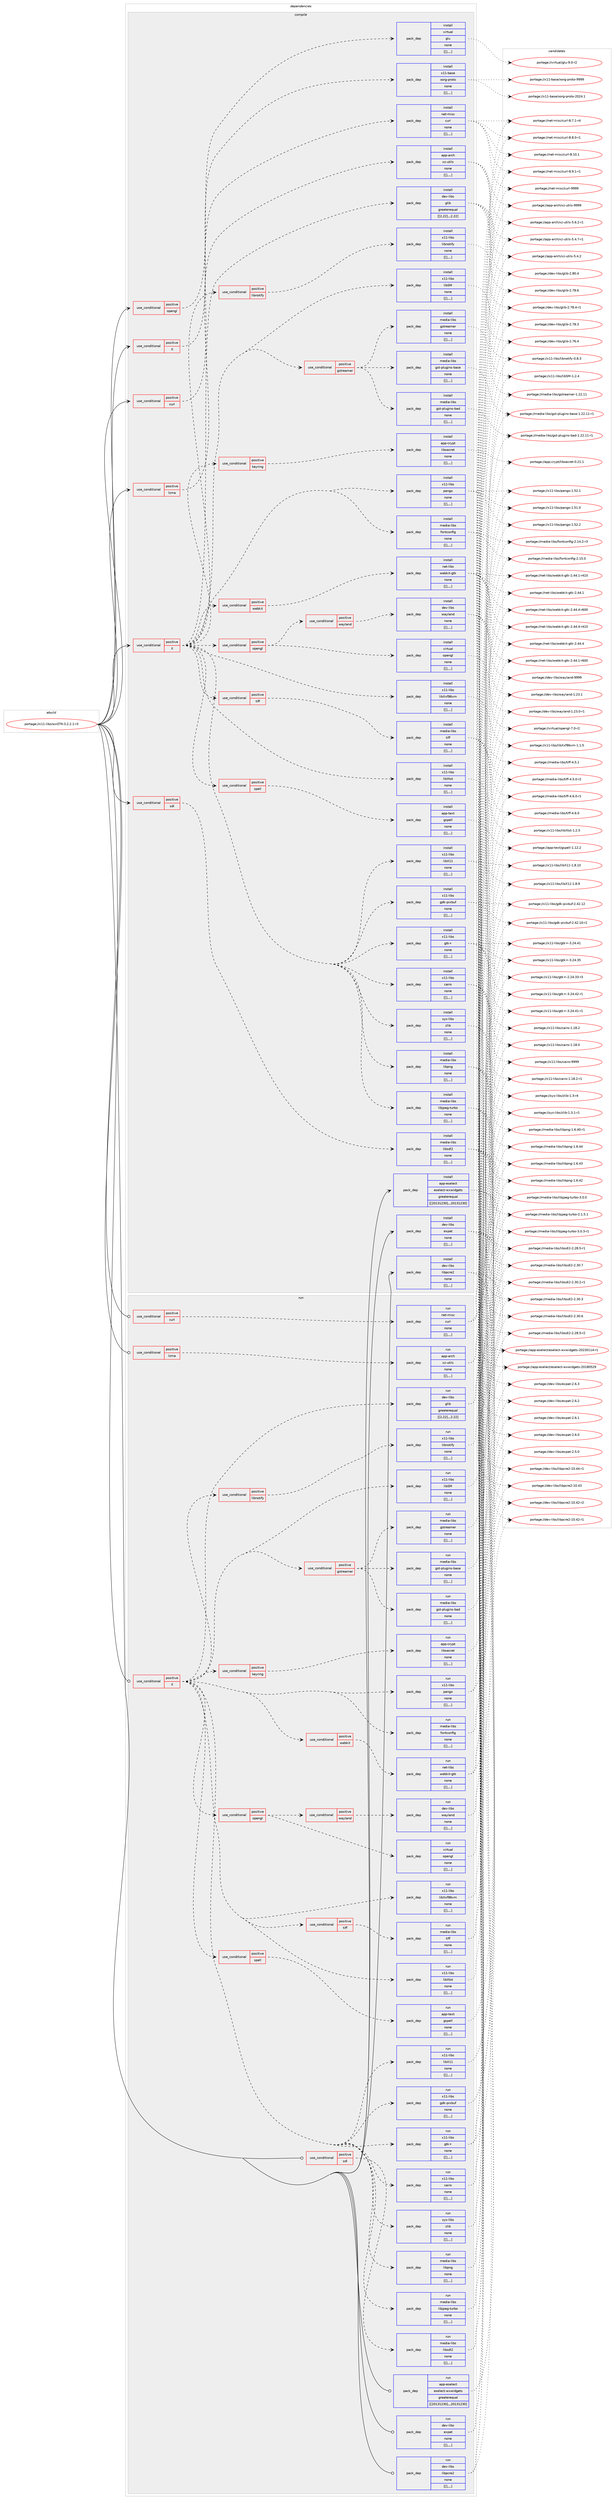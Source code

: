 digraph prolog {

# *************
# Graph options
# *************

newrank=true;
concentrate=true;
compound=true;
graph [rankdir=LR,fontname=Helvetica,fontsize=10,ranksep=1.5];#, ranksep=2.5, nodesep=0.2];
edge  [arrowhead=vee];
node  [fontname=Helvetica,fontsize=10];

# **********
# The ebuild
# **********

subgraph cluster_leftcol {
color=gray;
label=<<i>ebuild</i>>;
id [label="portage://x11-libs/wxGTK-3.2.2.1-r3", color=red, width=4, href="../x11-libs/wxGTK-3.2.2.1-r3.svg"];
}

# ****************
# The dependencies
# ****************

subgraph cluster_midcol {
color=gray;
label=<<i>dependencies</i>>;
subgraph cluster_compile {
fillcolor="#eeeeee";
style=filled;
label=<<i>compile</i>>;
subgraph cond12083 {
dependency34419 [label=<<TABLE BORDER="0" CELLBORDER="1" CELLSPACING="0" CELLPADDING="4"><TR><TD ROWSPAN="3" CELLPADDING="10">use_conditional</TD></TR><TR><TD>positive</TD></TR><TR><TD>X</TD></TR></TABLE>>, shape=none, color=red];
subgraph pack22106 {
dependency34420 [label=<<TABLE BORDER="0" CELLBORDER="1" CELLSPACING="0" CELLPADDING="4" WIDTH="220"><TR><TD ROWSPAN="6" CELLPADDING="30">pack_dep</TD></TR><TR><TD WIDTH="110">install</TD></TR><TR><TD>dev-libs</TD></TR><TR><TD>glib</TD></TR><TR><TD>greaterequal</TD></TR><TR><TD>[[2,22],,,2.22]</TD></TR></TABLE>>, shape=none, color=blue];
}
dependency34419:e -> dependency34420:w [weight=20,style="dashed",arrowhead="vee"];
subgraph pack22107 {
dependency34421 [label=<<TABLE BORDER="0" CELLBORDER="1" CELLSPACING="0" CELLPADDING="4" WIDTH="220"><TR><TD ROWSPAN="6" CELLPADDING="30">pack_dep</TD></TR><TR><TD WIDTH="110">install</TD></TR><TR><TD>media-libs</TD></TR><TR><TD>libjpeg-turbo</TD></TR><TR><TD>none</TD></TR><TR><TD>[[],,,,]</TD></TR></TABLE>>, shape=none, color=blue];
}
dependency34419:e -> dependency34421:w [weight=20,style="dashed",arrowhead="vee"];
subgraph pack22108 {
dependency34422 [label=<<TABLE BORDER="0" CELLBORDER="1" CELLSPACING="0" CELLPADDING="4" WIDTH="220"><TR><TD ROWSPAN="6" CELLPADDING="30">pack_dep</TD></TR><TR><TD WIDTH="110">install</TD></TR><TR><TD>media-libs</TD></TR><TR><TD>libpng</TD></TR><TR><TD>none</TD></TR><TR><TD>[[],,,,]</TD></TR></TABLE>>, shape=none, color=blue];
}
dependency34419:e -> dependency34422:w [weight=20,style="dashed",arrowhead="vee"];
subgraph pack22109 {
dependency34423 [label=<<TABLE BORDER="0" CELLBORDER="1" CELLSPACING="0" CELLPADDING="4" WIDTH="220"><TR><TD ROWSPAN="6" CELLPADDING="30">pack_dep</TD></TR><TR><TD WIDTH="110">install</TD></TR><TR><TD>sys-libs</TD></TR><TR><TD>zlib</TD></TR><TR><TD>none</TD></TR><TR><TD>[[],,,,]</TD></TR></TABLE>>, shape=none, color=blue];
}
dependency34419:e -> dependency34423:w [weight=20,style="dashed",arrowhead="vee"];
subgraph pack22110 {
dependency34424 [label=<<TABLE BORDER="0" CELLBORDER="1" CELLSPACING="0" CELLPADDING="4" WIDTH="220"><TR><TD ROWSPAN="6" CELLPADDING="30">pack_dep</TD></TR><TR><TD WIDTH="110">install</TD></TR><TR><TD>x11-libs</TD></TR><TR><TD>cairo</TD></TR><TR><TD>none</TD></TR><TR><TD>[[],,,,]</TD></TR></TABLE>>, shape=none, color=blue];
}
dependency34419:e -> dependency34424:w [weight=20,style="dashed",arrowhead="vee"];
subgraph pack22111 {
dependency34425 [label=<<TABLE BORDER="0" CELLBORDER="1" CELLSPACING="0" CELLPADDING="4" WIDTH="220"><TR><TD ROWSPAN="6" CELLPADDING="30">pack_dep</TD></TR><TR><TD WIDTH="110">install</TD></TR><TR><TD>x11-libs</TD></TR><TR><TD>gtk+</TD></TR><TR><TD>none</TD></TR><TR><TD>[[],,,,]</TD></TR></TABLE>>, shape=none, color=blue];
}
dependency34419:e -> dependency34425:w [weight=20,style="dashed",arrowhead="vee"];
subgraph pack22112 {
dependency34426 [label=<<TABLE BORDER="0" CELLBORDER="1" CELLSPACING="0" CELLPADDING="4" WIDTH="220"><TR><TD ROWSPAN="6" CELLPADDING="30">pack_dep</TD></TR><TR><TD WIDTH="110">install</TD></TR><TR><TD>x11-libs</TD></TR><TR><TD>gdk-pixbuf</TD></TR><TR><TD>none</TD></TR><TR><TD>[[],,,,]</TD></TR></TABLE>>, shape=none, color=blue];
}
dependency34419:e -> dependency34426:w [weight=20,style="dashed",arrowhead="vee"];
subgraph pack22113 {
dependency34427 [label=<<TABLE BORDER="0" CELLBORDER="1" CELLSPACING="0" CELLPADDING="4" WIDTH="220"><TR><TD ROWSPAN="6" CELLPADDING="30">pack_dep</TD></TR><TR><TD WIDTH="110">install</TD></TR><TR><TD>x11-libs</TD></TR><TR><TD>libSM</TD></TR><TR><TD>none</TD></TR><TR><TD>[[],,,,]</TD></TR></TABLE>>, shape=none, color=blue];
}
dependency34419:e -> dependency34427:w [weight=20,style="dashed",arrowhead="vee"];
subgraph pack22114 {
dependency34428 [label=<<TABLE BORDER="0" CELLBORDER="1" CELLSPACING="0" CELLPADDING="4" WIDTH="220"><TR><TD ROWSPAN="6" CELLPADDING="30">pack_dep</TD></TR><TR><TD WIDTH="110">install</TD></TR><TR><TD>x11-libs</TD></TR><TR><TD>libX11</TD></TR><TR><TD>none</TD></TR><TR><TD>[[],,,,]</TD></TR></TABLE>>, shape=none, color=blue];
}
dependency34419:e -> dependency34428:w [weight=20,style="dashed",arrowhead="vee"];
subgraph pack22115 {
dependency34429 [label=<<TABLE BORDER="0" CELLBORDER="1" CELLSPACING="0" CELLPADDING="4" WIDTH="220"><TR><TD ROWSPAN="6" CELLPADDING="30">pack_dep</TD></TR><TR><TD WIDTH="110">install</TD></TR><TR><TD>x11-libs</TD></TR><TR><TD>libXtst</TD></TR><TR><TD>none</TD></TR><TR><TD>[[],,,,]</TD></TR></TABLE>>, shape=none, color=blue];
}
dependency34419:e -> dependency34429:w [weight=20,style="dashed",arrowhead="vee"];
subgraph pack22116 {
dependency34430 [label=<<TABLE BORDER="0" CELLBORDER="1" CELLSPACING="0" CELLPADDING="4" WIDTH="220"><TR><TD ROWSPAN="6" CELLPADDING="30">pack_dep</TD></TR><TR><TD WIDTH="110">install</TD></TR><TR><TD>x11-libs</TD></TR><TR><TD>libXxf86vm</TD></TR><TR><TD>none</TD></TR><TR><TD>[[],,,,]</TD></TR></TABLE>>, shape=none, color=blue];
}
dependency34419:e -> dependency34430:w [weight=20,style="dashed",arrowhead="vee"];
subgraph pack22117 {
dependency34431 [label=<<TABLE BORDER="0" CELLBORDER="1" CELLSPACING="0" CELLPADDING="4" WIDTH="220"><TR><TD ROWSPAN="6" CELLPADDING="30">pack_dep</TD></TR><TR><TD WIDTH="110">install</TD></TR><TR><TD>media-libs</TD></TR><TR><TD>fontconfig</TD></TR><TR><TD>none</TD></TR><TR><TD>[[],,,,]</TD></TR></TABLE>>, shape=none, color=blue];
}
dependency34419:e -> dependency34431:w [weight=20,style="dashed",arrowhead="vee"];
subgraph pack22118 {
dependency34432 [label=<<TABLE BORDER="0" CELLBORDER="1" CELLSPACING="0" CELLPADDING="4" WIDTH="220"><TR><TD ROWSPAN="6" CELLPADDING="30">pack_dep</TD></TR><TR><TD WIDTH="110">install</TD></TR><TR><TD>x11-libs</TD></TR><TR><TD>pango</TD></TR><TR><TD>none</TD></TR><TR><TD>[[],,,,]</TD></TR></TABLE>>, shape=none, color=blue];
}
dependency34419:e -> dependency34432:w [weight=20,style="dashed",arrowhead="vee"];
subgraph cond12084 {
dependency34433 [label=<<TABLE BORDER="0" CELLBORDER="1" CELLSPACING="0" CELLPADDING="4"><TR><TD ROWSPAN="3" CELLPADDING="10">use_conditional</TD></TR><TR><TD>positive</TD></TR><TR><TD>keyring</TD></TR></TABLE>>, shape=none, color=red];
subgraph pack22119 {
dependency34434 [label=<<TABLE BORDER="0" CELLBORDER="1" CELLSPACING="0" CELLPADDING="4" WIDTH="220"><TR><TD ROWSPAN="6" CELLPADDING="30">pack_dep</TD></TR><TR><TD WIDTH="110">install</TD></TR><TR><TD>app-crypt</TD></TR><TR><TD>libsecret</TD></TR><TR><TD>none</TD></TR><TR><TD>[[],,,,]</TD></TR></TABLE>>, shape=none, color=blue];
}
dependency34433:e -> dependency34434:w [weight=20,style="dashed",arrowhead="vee"];
}
dependency34419:e -> dependency34433:w [weight=20,style="dashed",arrowhead="vee"];
subgraph cond12085 {
dependency34435 [label=<<TABLE BORDER="0" CELLBORDER="1" CELLSPACING="0" CELLPADDING="4"><TR><TD ROWSPAN="3" CELLPADDING="10">use_conditional</TD></TR><TR><TD>positive</TD></TR><TR><TD>gstreamer</TD></TR></TABLE>>, shape=none, color=red];
subgraph pack22120 {
dependency34436 [label=<<TABLE BORDER="0" CELLBORDER="1" CELLSPACING="0" CELLPADDING="4" WIDTH="220"><TR><TD ROWSPAN="6" CELLPADDING="30">pack_dep</TD></TR><TR><TD WIDTH="110">install</TD></TR><TR><TD>media-libs</TD></TR><TR><TD>gstreamer</TD></TR><TR><TD>none</TD></TR><TR><TD>[[],,,,]</TD></TR></TABLE>>, shape=none, color=blue];
}
dependency34435:e -> dependency34436:w [weight=20,style="dashed",arrowhead="vee"];
subgraph pack22121 {
dependency34437 [label=<<TABLE BORDER="0" CELLBORDER="1" CELLSPACING="0" CELLPADDING="4" WIDTH="220"><TR><TD ROWSPAN="6" CELLPADDING="30">pack_dep</TD></TR><TR><TD WIDTH="110">install</TD></TR><TR><TD>media-libs</TD></TR><TR><TD>gst-plugins-base</TD></TR><TR><TD>none</TD></TR><TR><TD>[[],,,,]</TD></TR></TABLE>>, shape=none, color=blue];
}
dependency34435:e -> dependency34437:w [weight=20,style="dashed",arrowhead="vee"];
subgraph pack22122 {
dependency34438 [label=<<TABLE BORDER="0" CELLBORDER="1" CELLSPACING="0" CELLPADDING="4" WIDTH="220"><TR><TD ROWSPAN="6" CELLPADDING="30">pack_dep</TD></TR><TR><TD WIDTH="110">install</TD></TR><TR><TD>media-libs</TD></TR><TR><TD>gst-plugins-bad</TD></TR><TR><TD>none</TD></TR><TR><TD>[[],,,,]</TD></TR></TABLE>>, shape=none, color=blue];
}
dependency34435:e -> dependency34438:w [weight=20,style="dashed",arrowhead="vee"];
}
dependency34419:e -> dependency34435:w [weight=20,style="dashed",arrowhead="vee"];
subgraph cond12086 {
dependency34439 [label=<<TABLE BORDER="0" CELLBORDER="1" CELLSPACING="0" CELLPADDING="4"><TR><TD ROWSPAN="3" CELLPADDING="10">use_conditional</TD></TR><TR><TD>positive</TD></TR><TR><TD>libnotify</TD></TR></TABLE>>, shape=none, color=red];
subgraph pack22123 {
dependency34440 [label=<<TABLE BORDER="0" CELLBORDER="1" CELLSPACING="0" CELLPADDING="4" WIDTH="220"><TR><TD ROWSPAN="6" CELLPADDING="30">pack_dep</TD></TR><TR><TD WIDTH="110">install</TD></TR><TR><TD>x11-libs</TD></TR><TR><TD>libnotify</TD></TR><TR><TD>none</TD></TR><TR><TD>[[],,,,]</TD></TR></TABLE>>, shape=none, color=blue];
}
dependency34439:e -> dependency34440:w [weight=20,style="dashed",arrowhead="vee"];
}
dependency34419:e -> dependency34439:w [weight=20,style="dashed",arrowhead="vee"];
subgraph cond12087 {
dependency34441 [label=<<TABLE BORDER="0" CELLBORDER="1" CELLSPACING="0" CELLPADDING="4"><TR><TD ROWSPAN="3" CELLPADDING="10">use_conditional</TD></TR><TR><TD>positive</TD></TR><TR><TD>opengl</TD></TR></TABLE>>, shape=none, color=red];
subgraph pack22124 {
dependency34442 [label=<<TABLE BORDER="0" CELLBORDER="1" CELLSPACING="0" CELLPADDING="4" WIDTH="220"><TR><TD ROWSPAN="6" CELLPADDING="30">pack_dep</TD></TR><TR><TD WIDTH="110">install</TD></TR><TR><TD>virtual</TD></TR><TR><TD>opengl</TD></TR><TR><TD>none</TD></TR><TR><TD>[[],,,,]</TD></TR></TABLE>>, shape=none, color=blue];
}
dependency34441:e -> dependency34442:w [weight=20,style="dashed",arrowhead="vee"];
subgraph cond12088 {
dependency34443 [label=<<TABLE BORDER="0" CELLBORDER="1" CELLSPACING="0" CELLPADDING="4"><TR><TD ROWSPAN="3" CELLPADDING="10">use_conditional</TD></TR><TR><TD>positive</TD></TR><TR><TD>wayland</TD></TR></TABLE>>, shape=none, color=red];
subgraph pack22125 {
dependency34444 [label=<<TABLE BORDER="0" CELLBORDER="1" CELLSPACING="0" CELLPADDING="4" WIDTH="220"><TR><TD ROWSPAN="6" CELLPADDING="30">pack_dep</TD></TR><TR><TD WIDTH="110">install</TD></TR><TR><TD>dev-libs</TD></TR><TR><TD>wayland</TD></TR><TR><TD>none</TD></TR><TR><TD>[[],,,,]</TD></TR></TABLE>>, shape=none, color=blue];
}
dependency34443:e -> dependency34444:w [weight=20,style="dashed",arrowhead="vee"];
}
dependency34441:e -> dependency34443:w [weight=20,style="dashed",arrowhead="vee"];
}
dependency34419:e -> dependency34441:w [weight=20,style="dashed",arrowhead="vee"];
subgraph cond12089 {
dependency34445 [label=<<TABLE BORDER="0" CELLBORDER="1" CELLSPACING="0" CELLPADDING="4"><TR><TD ROWSPAN="3" CELLPADDING="10">use_conditional</TD></TR><TR><TD>positive</TD></TR><TR><TD>spell</TD></TR></TABLE>>, shape=none, color=red];
subgraph pack22126 {
dependency34446 [label=<<TABLE BORDER="0" CELLBORDER="1" CELLSPACING="0" CELLPADDING="4" WIDTH="220"><TR><TD ROWSPAN="6" CELLPADDING="30">pack_dep</TD></TR><TR><TD WIDTH="110">install</TD></TR><TR><TD>app-text</TD></TR><TR><TD>gspell</TD></TR><TR><TD>none</TD></TR><TR><TD>[[],,,,]</TD></TR></TABLE>>, shape=none, color=blue];
}
dependency34445:e -> dependency34446:w [weight=20,style="dashed",arrowhead="vee"];
}
dependency34419:e -> dependency34445:w [weight=20,style="dashed",arrowhead="vee"];
subgraph cond12090 {
dependency34447 [label=<<TABLE BORDER="0" CELLBORDER="1" CELLSPACING="0" CELLPADDING="4"><TR><TD ROWSPAN="3" CELLPADDING="10">use_conditional</TD></TR><TR><TD>positive</TD></TR><TR><TD>tiff</TD></TR></TABLE>>, shape=none, color=red];
subgraph pack22127 {
dependency34448 [label=<<TABLE BORDER="0" CELLBORDER="1" CELLSPACING="0" CELLPADDING="4" WIDTH="220"><TR><TD ROWSPAN="6" CELLPADDING="30">pack_dep</TD></TR><TR><TD WIDTH="110">install</TD></TR><TR><TD>media-libs</TD></TR><TR><TD>tiff</TD></TR><TR><TD>none</TD></TR><TR><TD>[[],,,,]</TD></TR></TABLE>>, shape=none, color=blue];
}
dependency34447:e -> dependency34448:w [weight=20,style="dashed",arrowhead="vee"];
}
dependency34419:e -> dependency34447:w [weight=20,style="dashed",arrowhead="vee"];
subgraph cond12091 {
dependency34449 [label=<<TABLE BORDER="0" CELLBORDER="1" CELLSPACING="0" CELLPADDING="4"><TR><TD ROWSPAN="3" CELLPADDING="10">use_conditional</TD></TR><TR><TD>positive</TD></TR><TR><TD>webkit</TD></TR></TABLE>>, shape=none, color=red];
subgraph pack22128 {
dependency34450 [label=<<TABLE BORDER="0" CELLBORDER="1" CELLSPACING="0" CELLPADDING="4" WIDTH="220"><TR><TD ROWSPAN="6" CELLPADDING="30">pack_dep</TD></TR><TR><TD WIDTH="110">install</TD></TR><TR><TD>net-libs</TD></TR><TR><TD>webkit-gtk</TD></TR><TR><TD>none</TD></TR><TR><TD>[[],,,,]</TD></TR></TABLE>>, shape=none, color=blue];
}
dependency34449:e -> dependency34450:w [weight=20,style="dashed",arrowhead="vee"];
}
dependency34419:e -> dependency34449:w [weight=20,style="dashed",arrowhead="vee"];
}
id:e -> dependency34419:w [weight=20,style="solid",arrowhead="vee"];
subgraph cond12092 {
dependency34451 [label=<<TABLE BORDER="0" CELLBORDER="1" CELLSPACING="0" CELLPADDING="4"><TR><TD ROWSPAN="3" CELLPADDING="10">use_conditional</TD></TR><TR><TD>positive</TD></TR><TR><TD>X</TD></TR></TABLE>>, shape=none, color=red];
subgraph pack22129 {
dependency34452 [label=<<TABLE BORDER="0" CELLBORDER="1" CELLSPACING="0" CELLPADDING="4" WIDTH="220"><TR><TD ROWSPAN="6" CELLPADDING="30">pack_dep</TD></TR><TR><TD WIDTH="110">install</TD></TR><TR><TD>x11-base</TD></TR><TR><TD>xorg-proto</TD></TR><TR><TD>none</TD></TR><TR><TD>[[],,,,]</TD></TR></TABLE>>, shape=none, color=blue];
}
dependency34451:e -> dependency34452:w [weight=20,style="dashed",arrowhead="vee"];
}
id:e -> dependency34451:w [weight=20,style="solid",arrowhead="vee"];
subgraph cond12093 {
dependency34453 [label=<<TABLE BORDER="0" CELLBORDER="1" CELLSPACING="0" CELLPADDING="4"><TR><TD ROWSPAN="3" CELLPADDING="10">use_conditional</TD></TR><TR><TD>positive</TD></TR><TR><TD>curl</TD></TR></TABLE>>, shape=none, color=red];
subgraph pack22130 {
dependency34454 [label=<<TABLE BORDER="0" CELLBORDER="1" CELLSPACING="0" CELLPADDING="4" WIDTH="220"><TR><TD ROWSPAN="6" CELLPADDING="30">pack_dep</TD></TR><TR><TD WIDTH="110">install</TD></TR><TR><TD>net-misc</TD></TR><TR><TD>curl</TD></TR><TR><TD>none</TD></TR><TR><TD>[[],,,,]</TD></TR></TABLE>>, shape=none, color=blue];
}
dependency34453:e -> dependency34454:w [weight=20,style="dashed",arrowhead="vee"];
}
id:e -> dependency34453:w [weight=20,style="solid",arrowhead="vee"];
subgraph cond12094 {
dependency34455 [label=<<TABLE BORDER="0" CELLBORDER="1" CELLSPACING="0" CELLPADDING="4"><TR><TD ROWSPAN="3" CELLPADDING="10">use_conditional</TD></TR><TR><TD>positive</TD></TR><TR><TD>lzma</TD></TR></TABLE>>, shape=none, color=red];
subgraph pack22131 {
dependency34456 [label=<<TABLE BORDER="0" CELLBORDER="1" CELLSPACING="0" CELLPADDING="4" WIDTH="220"><TR><TD ROWSPAN="6" CELLPADDING="30">pack_dep</TD></TR><TR><TD WIDTH="110">install</TD></TR><TR><TD>app-arch</TD></TR><TR><TD>xz-utils</TD></TR><TR><TD>none</TD></TR><TR><TD>[[],,,,]</TD></TR></TABLE>>, shape=none, color=blue];
}
dependency34455:e -> dependency34456:w [weight=20,style="dashed",arrowhead="vee"];
}
id:e -> dependency34455:w [weight=20,style="solid",arrowhead="vee"];
subgraph cond12095 {
dependency34457 [label=<<TABLE BORDER="0" CELLBORDER="1" CELLSPACING="0" CELLPADDING="4"><TR><TD ROWSPAN="3" CELLPADDING="10">use_conditional</TD></TR><TR><TD>positive</TD></TR><TR><TD>opengl</TD></TR></TABLE>>, shape=none, color=red];
subgraph pack22132 {
dependency34458 [label=<<TABLE BORDER="0" CELLBORDER="1" CELLSPACING="0" CELLPADDING="4" WIDTH="220"><TR><TD ROWSPAN="6" CELLPADDING="30">pack_dep</TD></TR><TR><TD WIDTH="110">install</TD></TR><TR><TD>virtual</TD></TR><TR><TD>glu</TD></TR><TR><TD>none</TD></TR><TR><TD>[[],,,,]</TD></TR></TABLE>>, shape=none, color=blue];
}
dependency34457:e -> dependency34458:w [weight=20,style="dashed",arrowhead="vee"];
}
id:e -> dependency34457:w [weight=20,style="solid",arrowhead="vee"];
subgraph cond12096 {
dependency34459 [label=<<TABLE BORDER="0" CELLBORDER="1" CELLSPACING="0" CELLPADDING="4"><TR><TD ROWSPAN="3" CELLPADDING="10">use_conditional</TD></TR><TR><TD>positive</TD></TR><TR><TD>sdl</TD></TR></TABLE>>, shape=none, color=red];
subgraph pack22133 {
dependency34460 [label=<<TABLE BORDER="0" CELLBORDER="1" CELLSPACING="0" CELLPADDING="4" WIDTH="220"><TR><TD ROWSPAN="6" CELLPADDING="30">pack_dep</TD></TR><TR><TD WIDTH="110">install</TD></TR><TR><TD>media-libs</TD></TR><TR><TD>libsdl2</TD></TR><TR><TD>none</TD></TR><TR><TD>[[],,,,]</TD></TR></TABLE>>, shape=none, color=blue];
}
dependency34459:e -> dependency34460:w [weight=20,style="dashed",arrowhead="vee"];
}
id:e -> dependency34459:w [weight=20,style="solid",arrowhead="vee"];
subgraph pack22134 {
dependency34461 [label=<<TABLE BORDER="0" CELLBORDER="1" CELLSPACING="0" CELLPADDING="4" WIDTH="220"><TR><TD ROWSPAN="6" CELLPADDING="30">pack_dep</TD></TR><TR><TD WIDTH="110">install</TD></TR><TR><TD>app-eselect</TD></TR><TR><TD>eselect-wxwidgets</TD></TR><TR><TD>greaterequal</TD></TR><TR><TD>[[20131230],,,20131230]</TD></TR></TABLE>>, shape=none, color=blue];
}
id:e -> dependency34461:w [weight=20,style="solid",arrowhead="vee"];
subgraph pack22135 {
dependency34462 [label=<<TABLE BORDER="0" CELLBORDER="1" CELLSPACING="0" CELLPADDING="4" WIDTH="220"><TR><TD ROWSPAN="6" CELLPADDING="30">pack_dep</TD></TR><TR><TD WIDTH="110">install</TD></TR><TR><TD>dev-libs</TD></TR><TR><TD>expat</TD></TR><TR><TD>none</TD></TR><TR><TD>[[],,,,]</TD></TR></TABLE>>, shape=none, color=blue];
}
id:e -> dependency34462:w [weight=20,style="solid",arrowhead="vee"];
subgraph pack22136 {
dependency34463 [label=<<TABLE BORDER="0" CELLBORDER="1" CELLSPACING="0" CELLPADDING="4" WIDTH="220"><TR><TD ROWSPAN="6" CELLPADDING="30">pack_dep</TD></TR><TR><TD WIDTH="110">install</TD></TR><TR><TD>dev-libs</TD></TR><TR><TD>libpcre2</TD></TR><TR><TD>none</TD></TR><TR><TD>[[],,,,]</TD></TR></TABLE>>, shape=none, color=blue];
}
id:e -> dependency34463:w [weight=20,style="solid",arrowhead="vee"];
}
subgraph cluster_compileandrun {
fillcolor="#eeeeee";
style=filled;
label=<<i>compile and run</i>>;
}
subgraph cluster_run {
fillcolor="#eeeeee";
style=filled;
label=<<i>run</i>>;
subgraph cond12097 {
dependency34464 [label=<<TABLE BORDER="0" CELLBORDER="1" CELLSPACING="0" CELLPADDING="4"><TR><TD ROWSPAN="3" CELLPADDING="10">use_conditional</TD></TR><TR><TD>positive</TD></TR><TR><TD>X</TD></TR></TABLE>>, shape=none, color=red];
subgraph pack22137 {
dependency34465 [label=<<TABLE BORDER="0" CELLBORDER="1" CELLSPACING="0" CELLPADDING="4" WIDTH="220"><TR><TD ROWSPAN="6" CELLPADDING="30">pack_dep</TD></TR><TR><TD WIDTH="110">run</TD></TR><TR><TD>dev-libs</TD></TR><TR><TD>glib</TD></TR><TR><TD>greaterequal</TD></TR><TR><TD>[[2,22],,,2.22]</TD></TR></TABLE>>, shape=none, color=blue];
}
dependency34464:e -> dependency34465:w [weight=20,style="dashed",arrowhead="vee"];
subgraph pack22138 {
dependency34466 [label=<<TABLE BORDER="0" CELLBORDER="1" CELLSPACING="0" CELLPADDING="4" WIDTH="220"><TR><TD ROWSPAN="6" CELLPADDING="30">pack_dep</TD></TR><TR><TD WIDTH="110">run</TD></TR><TR><TD>media-libs</TD></TR><TR><TD>libjpeg-turbo</TD></TR><TR><TD>none</TD></TR><TR><TD>[[],,,,]</TD></TR></TABLE>>, shape=none, color=blue];
}
dependency34464:e -> dependency34466:w [weight=20,style="dashed",arrowhead="vee"];
subgraph pack22139 {
dependency34467 [label=<<TABLE BORDER="0" CELLBORDER="1" CELLSPACING="0" CELLPADDING="4" WIDTH="220"><TR><TD ROWSPAN="6" CELLPADDING="30">pack_dep</TD></TR><TR><TD WIDTH="110">run</TD></TR><TR><TD>media-libs</TD></TR><TR><TD>libpng</TD></TR><TR><TD>none</TD></TR><TR><TD>[[],,,,]</TD></TR></TABLE>>, shape=none, color=blue];
}
dependency34464:e -> dependency34467:w [weight=20,style="dashed",arrowhead="vee"];
subgraph pack22140 {
dependency34468 [label=<<TABLE BORDER="0" CELLBORDER="1" CELLSPACING="0" CELLPADDING="4" WIDTH="220"><TR><TD ROWSPAN="6" CELLPADDING="30">pack_dep</TD></TR><TR><TD WIDTH="110">run</TD></TR><TR><TD>sys-libs</TD></TR><TR><TD>zlib</TD></TR><TR><TD>none</TD></TR><TR><TD>[[],,,,]</TD></TR></TABLE>>, shape=none, color=blue];
}
dependency34464:e -> dependency34468:w [weight=20,style="dashed",arrowhead="vee"];
subgraph pack22141 {
dependency34469 [label=<<TABLE BORDER="0" CELLBORDER="1" CELLSPACING="0" CELLPADDING="4" WIDTH="220"><TR><TD ROWSPAN="6" CELLPADDING="30">pack_dep</TD></TR><TR><TD WIDTH="110">run</TD></TR><TR><TD>x11-libs</TD></TR><TR><TD>cairo</TD></TR><TR><TD>none</TD></TR><TR><TD>[[],,,,]</TD></TR></TABLE>>, shape=none, color=blue];
}
dependency34464:e -> dependency34469:w [weight=20,style="dashed",arrowhead="vee"];
subgraph pack22142 {
dependency34470 [label=<<TABLE BORDER="0" CELLBORDER="1" CELLSPACING="0" CELLPADDING="4" WIDTH="220"><TR><TD ROWSPAN="6" CELLPADDING="30">pack_dep</TD></TR><TR><TD WIDTH="110">run</TD></TR><TR><TD>x11-libs</TD></TR><TR><TD>gtk+</TD></TR><TR><TD>none</TD></TR><TR><TD>[[],,,,]</TD></TR></TABLE>>, shape=none, color=blue];
}
dependency34464:e -> dependency34470:w [weight=20,style="dashed",arrowhead="vee"];
subgraph pack22143 {
dependency34471 [label=<<TABLE BORDER="0" CELLBORDER="1" CELLSPACING="0" CELLPADDING="4" WIDTH="220"><TR><TD ROWSPAN="6" CELLPADDING="30">pack_dep</TD></TR><TR><TD WIDTH="110">run</TD></TR><TR><TD>x11-libs</TD></TR><TR><TD>gdk-pixbuf</TD></TR><TR><TD>none</TD></TR><TR><TD>[[],,,,]</TD></TR></TABLE>>, shape=none, color=blue];
}
dependency34464:e -> dependency34471:w [weight=20,style="dashed",arrowhead="vee"];
subgraph pack22144 {
dependency34472 [label=<<TABLE BORDER="0" CELLBORDER="1" CELLSPACING="0" CELLPADDING="4" WIDTH="220"><TR><TD ROWSPAN="6" CELLPADDING="30">pack_dep</TD></TR><TR><TD WIDTH="110">run</TD></TR><TR><TD>x11-libs</TD></TR><TR><TD>libSM</TD></TR><TR><TD>none</TD></TR><TR><TD>[[],,,,]</TD></TR></TABLE>>, shape=none, color=blue];
}
dependency34464:e -> dependency34472:w [weight=20,style="dashed",arrowhead="vee"];
subgraph pack22145 {
dependency34473 [label=<<TABLE BORDER="0" CELLBORDER="1" CELLSPACING="0" CELLPADDING="4" WIDTH="220"><TR><TD ROWSPAN="6" CELLPADDING="30">pack_dep</TD></TR><TR><TD WIDTH="110">run</TD></TR><TR><TD>x11-libs</TD></TR><TR><TD>libX11</TD></TR><TR><TD>none</TD></TR><TR><TD>[[],,,,]</TD></TR></TABLE>>, shape=none, color=blue];
}
dependency34464:e -> dependency34473:w [weight=20,style="dashed",arrowhead="vee"];
subgraph pack22146 {
dependency34474 [label=<<TABLE BORDER="0" CELLBORDER="1" CELLSPACING="0" CELLPADDING="4" WIDTH="220"><TR><TD ROWSPAN="6" CELLPADDING="30">pack_dep</TD></TR><TR><TD WIDTH="110">run</TD></TR><TR><TD>x11-libs</TD></TR><TR><TD>libXtst</TD></TR><TR><TD>none</TD></TR><TR><TD>[[],,,,]</TD></TR></TABLE>>, shape=none, color=blue];
}
dependency34464:e -> dependency34474:w [weight=20,style="dashed",arrowhead="vee"];
subgraph pack22147 {
dependency34475 [label=<<TABLE BORDER="0" CELLBORDER="1" CELLSPACING="0" CELLPADDING="4" WIDTH="220"><TR><TD ROWSPAN="6" CELLPADDING="30">pack_dep</TD></TR><TR><TD WIDTH="110">run</TD></TR><TR><TD>x11-libs</TD></TR><TR><TD>libXxf86vm</TD></TR><TR><TD>none</TD></TR><TR><TD>[[],,,,]</TD></TR></TABLE>>, shape=none, color=blue];
}
dependency34464:e -> dependency34475:w [weight=20,style="dashed",arrowhead="vee"];
subgraph pack22148 {
dependency34476 [label=<<TABLE BORDER="0" CELLBORDER="1" CELLSPACING="0" CELLPADDING="4" WIDTH="220"><TR><TD ROWSPAN="6" CELLPADDING="30">pack_dep</TD></TR><TR><TD WIDTH="110">run</TD></TR><TR><TD>media-libs</TD></TR><TR><TD>fontconfig</TD></TR><TR><TD>none</TD></TR><TR><TD>[[],,,,]</TD></TR></TABLE>>, shape=none, color=blue];
}
dependency34464:e -> dependency34476:w [weight=20,style="dashed",arrowhead="vee"];
subgraph pack22149 {
dependency34477 [label=<<TABLE BORDER="0" CELLBORDER="1" CELLSPACING="0" CELLPADDING="4" WIDTH="220"><TR><TD ROWSPAN="6" CELLPADDING="30">pack_dep</TD></TR><TR><TD WIDTH="110">run</TD></TR><TR><TD>x11-libs</TD></TR><TR><TD>pango</TD></TR><TR><TD>none</TD></TR><TR><TD>[[],,,,]</TD></TR></TABLE>>, shape=none, color=blue];
}
dependency34464:e -> dependency34477:w [weight=20,style="dashed",arrowhead="vee"];
subgraph cond12098 {
dependency34478 [label=<<TABLE BORDER="0" CELLBORDER="1" CELLSPACING="0" CELLPADDING="4"><TR><TD ROWSPAN="3" CELLPADDING="10">use_conditional</TD></TR><TR><TD>positive</TD></TR><TR><TD>keyring</TD></TR></TABLE>>, shape=none, color=red];
subgraph pack22150 {
dependency34479 [label=<<TABLE BORDER="0" CELLBORDER="1" CELLSPACING="0" CELLPADDING="4" WIDTH="220"><TR><TD ROWSPAN="6" CELLPADDING="30">pack_dep</TD></TR><TR><TD WIDTH="110">run</TD></TR><TR><TD>app-crypt</TD></TR><TR><TD>libsecret</TD></TR><TR><TD>none</TD></TR><TR><TD>[[],,,,]</TD></TR></TABLE>>, shape=none, color=blue];
}
dependency34478:e -> dependency34479:w [weight=20,style="dashed",arrowhead="vee"];
}
dependency34464:e -> dependency34478:w [weight=20,style="dashed",arrowhead="vee"];
subgraph cond12099 {
dependency34480 [label=<<TABLE BORDER="0" CELLBORDER="1" CELLSPACING="0" CELLPADDING="4"><TR><TD ROWSPAN="3" CELLPADDING="10">use_conditional</TD></TR><TR><TD>positive</TD></TR><TR><TD>gstreamer</TD></TR></TABLE>>, shape=none, color=red];
subgraph pack22151 {
dependency34481 [label=<<TABLE BORDER="0" CELLBORDER="1" CELLSPACING="0" CELLPADDING="4" WIDTH="220"><TR><TD ROWSPAN="6" CELLPADDING="30">pack_dep</TD></TR><TR><TD WIDTH="110">run</TD></TR><TR><TD>media-libs</TD></TR><TR><TD>gstreamer</TD></TR><TR><TD>none</TD></TR><TR><TD>[[],,,,]</TD></TR></TABLE>>, shape=none, color=blue];
}
dependency34480:e -> dependency34481:w [weight=20,style="dashed",arrowhead="vee"];
subgraph pack22152 {
dependency34482 [label=<<TABLE BORDER="0" CELLBORDER="1" CELLSPACING="0" CELLPADDING="4" WIDTH="220"><TR><TD ROWSPAN="6" CELLPADDING="30">pack_dep</TD></TR><TR><TD WIDTH="110">run</TD></TR><TR><TD>media-libs</TD></TR><TR><TD>gst-plugins-base</TD></TR><TR><TD>none</TD></TR><TR><TD>[[],,,,]</TD></TR></TABLE>>, shape=none, color=blue];
}
dependency34480:e -> dependency34482:w [weight=20,style="dashed",arrowhead="vee"];
subgraph pack22153 {
dependency34483 [label=<<TABLE BORDER="0" CELLBORDER="1" CELLSPACING="0" CELLPADDING="4" WIDTH="220"><TR><TD ROWSPAN="6" CELLPADDING="30">pack_dep</TD></TR><TR><TD WIDTH="110">run</TD></TR><TR><TD>media-libs</TD></TR><TR><TD>gst-plugins-bad</TD></TR><TR><TD>none</TD></TR><TR><TD>[[],,,,]</TD></TR></TABLE>>, shape=none, color=blue];
}
dependency34480:e -> dependency34483:w [weight=20,style="dashed",arrowhead="vee"];
}
dependency34464:e -> dependency34480:w [weight=20,style="dashed",arrowhead="vee"];
subgraph cond12100 {
dependency34484 [label=<<TABLE BORDER="0" CELLBORDER="1" CELLSPACING="0" CELLPADDING="4"><TR><TD ROWSPAN="3" CELLPADDING="10">use_conditional</TD></TR><TR><TD>positive</TD></TR><TR><TD>libnotify</TD></TR></TABLE>>, shape=none, color=red];
subgraph pack22154 {
dependency34485 [label=<<TABLE BORDER="0" CELLBORDER="1" CELLSPACING="0" CELLPADDING="4" WIDTH="220"><TR><TD ROWSPAN="6" CELLPADDING="30">pack_dep</TD></TR><TR><TD WIDTH="110">run</TD></TR><TR><TD>x11-libs</TD></TR><TR><TD>libnotify</TD></TR><TR><TD>none</TD></TR><TR><TD>[[],,,,]</TD></TR></TABLE>>, shape=none, color=blue];
}
dependency34484:e -> dependency34485:w [weight=20,style="dashed",arrowhead="vee"];
}
dependency34464:e -> dependency34484:w [weight=20,style="dashed",arrowhead="vee"];
subgraph cond12101 {
dependency34486 [label=<<TABLE BORDER="0" CELLBORDER="1" CELLSPACING="0" CELLPADDING="4"><TR><TD ROWSPAN="3" CELLPADDING="10">use_conditional</TD></TR><TR><TD>positive</TD></TR><TR><TD>opengl</TD></TR></TABLE>>, shape=none, color=red];
subgraph pack22155 {
dependency34487 [label=<<TABLE BORDER="0" CELLBORDER="1" CELLSPACING="0" CELLPADDING="4" WIDTH="220"><TR><TD ROWSPAN="6" CELLPADDING="30">pack_dep</TD></TR><TR><TD WIDTH="110">run</TD></TR><TR><TD>virtual</TD></TR><TR><TD>opengl</TD></TR><TR><TD>none</TD></TR><TR><TD>[[],,,,]</TD></TR></TABLE>>, shape=none, color=blue];
}
dependency34486:e -> dependency34487:w [weight=20,style="dashed",arrowhead="vee"];
subgraph cond12102 {
dependency34488 [label=<<TABLE BORDER="0" CELLBORDER="1" CELLSPACING="0" CELLPADDING="4"><TR><TD ROWSPAN="3" CELLPADDING="10">use_conditional</TD></TR><TR><TD>positive</TD></TR><TR><TD>wayland</TD></TR></TABLE>>, shape=none, color=red];
subgraph pack22156 {
dependency34489 [label=<<TABLE BORDER="0" CELLBORDER="1" CELLSPACING="0" CELLPADDING="4" WIDTH="220"><TR><TD ROWSPAN="6" CELLPADDING="30">pack_dep</TD></TR><TR><TD WIDTH="110">run</TD></TR><TR><TD>dev-libs</TD></TR><TR><TD>wayland</TD></TR><TR><TD>none</TD></TR><TR><TD>[[],,,,]</TD></TR></TABLE>>, shape=none, color=blue];
}
dependency34488:e -> dependency34489:w [weight=20,style="dashed",arrowhead="vee"];
}
dependency34486:e -> dependency34488:w [weight=20,style="dashed",arrowhead="vee"];
}
dependency34464:e -> dependency34486:w [weight=20,style="dashed",arrowhead="vee"];
subgraph cond12103 {
dependency34490 [label=<<TABLE BORDER="0" CELLBORDER="1" CELLSPACING="0" CELLPADDING="4"><TR><TD ROWSPAN="3" CELLPADDING="10">use_conditional</TD></TR><TR><TD>positive</TD></TR><TR><TD>spell</TD></TR></TABLE>>, shape=none, color=red];
subgraph pack22157 {
dependency34491 [label=<<TABLE BORDER="0" CELLBORDER="1" CELLSPACING="0" CELLPADDING="4" WIDTH="220"><TR><TD ROWSPAN="6" CELLPADDING="30">pack_dep</TD></TR><TR><TD WIDTH="110">run</TD></TR><TR><TD>app-text</TD></TR><TR><TD>gspell</TD></TR><TR><TD>none</TD></TR><TR><TD>[[],,,,]</TD></TR></TABLE>>, shape=none, color=blue];
}
dependency34490:e -> dependency34491:w [weight=20,style="dashed",arrowhead="vee"];
}
dependency34464:e -> dependency34490:w [weight=20,style="dashed",arrowhead="vee"];
subgraph cond12104 {
dependency34492 [label=<<TABLE BORDER="0" CELLBORDER="1" CELLSPACING="0" CELLPADDING="4"><TR><TD ROWSPAN="3" CELLPADDING="10">use_conditional</TD></TR><TR><TD>positive</TD></TR><TR><TD>tiff</TD></TR></TABLE>>, shape=none, color=red];
subgraph pack22158 {
dependency34493 [label=<<TABLE BORDER="0" CELLBORDER="1" CELLSPACING="0" CELLPADDING="4" WIDTH="220"><TR><TD ROWSPAN="6" CELLPADDING="30">pack_dep</TD></TR><TR><TD WIDTH="110">run</TD></TR><TR><TD>media-libs</TD></TR><TR><TD>tiff</TD></TR><TR><TD>none</TD></TR><TR><TD>[[],,,,]</TD></TR></TABLE>>, shape=none, color=blue];
}
dependency34492:e -> dependency34493:w [weight=20,style="dashed",arrowhead="vee"];
}
dependency34464:e -> dependency34492:w [weight=20,style="dashed",arrowhead="vee"];
subgraph cond12105 {
dependency34494 [label=<<TABLE BORDER="0" CELLBORDER="1" CELLSPACING="0" CELLPADDING="4"><TR><TD ROWSPAN="3" CELLPADDING="10">use_conditional</TD></TR><TR><TD>positive</TD></TR><TR><TD>webkit</TD></TR></TABLE>>, shape=none, color=red];
subgraph pack22159 {
dependency34495 [label=<<TABLE BORDER="0" CELLBORDER="1" CELLSPACING="0" CELLPADDING="4" WIDTH="220"><TR><TD ROWSPAN="6" CELLPADDING="30">pack_dep</TD></TR><TR><TD WIDTH="110">run</TD></TR><TR><TD>net-libs</TD></TR><TR><TD>webkit-gtk</TD></TR><TR><TD>none</TD></TR><TR><TD>[[],,,,]</TD></TR></TABLE>>, shape=none, color=blue];
}
dependency34494:e -> dependency34495:w [weight=20,style="dashed",arrowhead="vee"];
}
dependency34464:e -> dependency34494:w [weight=20,style="dashed",arrowhead="vee"];
}
id:e -> dependency34464:w [weight=20,style="solid",arrowhead="odot"];
subgraph cond12106 {
dependency34496 [label=<<TABLE BORDER="0" CELLBORDER="1" CELLSPACING="0" CELLPADDING="4"><TR><TD ROWSPAN="3" CELLPADDING="10">use_conditional</TD></TR><TR><TD>positive</TD></TR><TR><TD>curl</TD></TR></TABLE>>, shape=none, color=red];
subgraph pack22160 {
dependency34497 [label=<<TABLE BORDER="0" CELLBORDER="1" CELLSPACING="0" CELLPADDING="4" WIDTH="220"><TR><TD ROWSPAN="6" CELLPADDING="30">pack_dep</TD></TR><TR><TD WIDTH="110">run</TD></TR><TR><TD>net-misc</TD></TR><TR><TD>curl</TD></TR><TR><TD>none</TD></TR><TR><TD>[[],,,,]</TD></TR></TABLE>>, shape=none, color=blue];
}
dependency34496:e -> dependency34497:w [weight=20,style="dashed",arrowhead="vee"];
}
id:e -> dependency34496:w [weight=20,style="solid",arrowhead="odot"];
subgraph cond12107 {
dependency34498 [label=<<TABLE BORDER="0" CELLBORDER="1" CELLSPACING="0" CELLPADDING="4"><TR><TD ROWSPAN="3" CELLPADDING="10">use_conditional</TD></TR><TR><TD>positive</TD></TR><TR><TD>lzma</TD></TR></TABLE>>, shape=none, color=red];
subgraph pack22161 {
dependency34499 [label=<<TABLE BORDER="0" CELLBORDER="1" CELLSPACING="0" CELLPADDING="4" WIDTH="220"><TR><TD ROWSPAN="6" CELLPADDING="30">pack_dep</TD></TR><TR><TD WIDTH="110">run</TD></TR><TR><TD>app-arch</TD></TR><TR><TD>xz-utils</TD></TR><TR><TD>none</TD></TR><TR><TD>[[],,,,]</TD></TR></TABLE>>, shape=none, color=blue];
}
dependency34498:e -> dependency34499:w [weight=20,style="dashed",arrowhead="vee"];
}
id:e -> dependency34498:w [weight=20,style="solid",arrowhead="odot"];
subgraph cond12108 {
dependency34500 [label=<<TABLE BORDER="0" CELLBORDER="1" CELLSPACING="0" CELLPADDING="4"><TR><TD ROWSPAN="3" CELLPADDING="10">use_conditional</TD></TR><TR><TD>positive</TD></TR><TR><TD>sdl</TD></TR></TABLE>>, shape=none, color=red];
subgraph pack22162 {
dependency34501 [label=<<TABLE BORDER="0" CELLBORDER="1" CELLSPACING="0" CELLPADDING="4" WIDTH="220"><TR><TD ROWSPAN="6" CELLPADDING="30">pack_dep</TD></TR><TR><TD WIDTH="110">run</TD></TR><TR><TD>media-libs</TD></TR><TR><TD>libsdl2</TD></TR><TR><TD>none</TD></TR><TR><TD>[[],,,,]</TD></TR></TABLE>>, shape=none, color=blue];
}
dependency34500:e -> dependency34501:w [weight=20,style="dashed",arrowhead="vee"];
}
id:e -> dependency34500:w [weight=20,style="solid",arrowhead="odot"];
subgraph pack22163 {
dependency34502 [label=<<TABLE BORDER="0" CELLBORDER="1" CELLSPACING="0" CELLPADDING="4" WIDTH="220"><TR><TD ROWSPAN="6" CELLPADDING="30">pack_dep</TD></TR><TR><TD WIDTH="110">run</TD></TR><TR><TD>app-eselect</TD></TR><TR><TD>eselect-wxwidgets</TD></TR><TR><TD>greaterequal</TD></TR><TR><TD>[[20131230],,,20131230]</TD></TR></TABLE>>, shape=none, color=blue];
}
id:e -> dependency34502:w [weight=20,style="solid",arrowhead="odot"];
subgraph pack22164 {
dependency34503 [label=<<TABLE BORDER="0" CELLBORDER="1" CELLSPACING="0" CELLPADDING="4" WIDTH="220"><TR><TD ROWSPAN="6" CELLPADDING="30">pack_dep</TD></TR><TR><TD WIDTH="110">run</TD></TR><TR><TD>dev-libs</TD></TR><TR><TD>expat</TD></TR><TR><TD>none</TD></TR><TR><TD>[[],,,,]</TD></TR></TABLE>>, shape=none, color=blue];
}
id:e -> dependency34503:w [weight=20,style="solid",arrowhead="odot"];
subgraph pack22165 {
dependency34504 [label=<<TABLE BORDER="0" CELLBORDER="1" CELLSPACING="0" CELLPADDING="4" WIDTH="220"><TR><TD ROWSPAN="6" CELLPADDING="30">pack_dep</TD></TR><TR><TD WIDTH="110">run</TD></TR><TR><TD>dev-libs</TD></TR><TR><TD>libpcre2</TD></TR><TR><TD>none</TD></TR><TR><TD>[[],,,,]</TD></TR></TABLE>>, shape=none, color=blue];
}
id:e -> dependency34504:w [weight=20,style="solid",arrowhead="odot"];
}
}

# **************
# The candidates
# **************

subgraph cluster_choices {
rank=same;
color=gray;
label=<<i>candidates</i>>;

subgraph choice22106 {
color=black;
nodesep=1;
choice1001011184510810598115471031081059845504656484652 [label="portage://dev-libs/glib-2.80.4", color=red, width=4,href="../dev-libs/glib-2.80.4.svg"];
choice1001011184510810598115471031081059845504655564654 [label="portage://dev-libs/glib-2.78.6", color=red, width=4,href="../dev-libs/glib-2.78.6.svg"];
choice10010111845108105981154710310810598455046555646524511449 [label="portage://dev-libs/glib-2.78.4-r1", color=red, width=4,href="../dev-libs/glib-2.78.4-r1.svg"];
choice1001011184510810598115471031081059845504655564651 [label="portage://dev-libs/glib-2.78.3", color=red, width=4,href="../dev-libs/glib-2.78.3.svg"];
choice1001011184510810598115471031081059845504655544652 [label="portage://dev-libs/glib-2.76.4", color=red, width=4,href="../dev-libs/glib-2.76.4.svg"];
dependency34420:e -> choice1001011184510810598115471031081059845504656484652:w [style=dotted,weight="100"];
dependency34420:e -> choice1001011184510810598115471031081059845504655564654:w [style=dotted,weight="100"];
dependency34420:e -> choice10010111845108105981154710310810598455046555646524511449:w [style=dotted,weight="100"];
dependency34420:e -> choice1001011184510810598115471031081059845504655564651:w [style=dotted,weight="100"];
dependency34420:e -> choice1001011184510810598115471031081059845504655544652:w [style=dotted,weight="100"];
}
subgraph choice22107 {
color=black;
nodesep=1;
choice109101100105974510810598115471081059810611210110345116117114981114551464846514511449 [label="portage://media-libs/libjpeg-turbo-3.0.3-r1", color=red, width=4,href="../media-libs/libjpeg-turbo-3.0.3-r1.svg"];
choice10910110010597451081059811547108105981061121011034511611711498111455146484648 [label="portage://media-libs/libjpeg-turbo-3.0.0", color=red, width=4,href="../media-libs/libjpeg-turbo-3.0.0.svg"];
choice109101100105974510810598115471081059810611210110345116117114981114550464946534649 [label="portage://media-libs/libjpeg-turbo-2.1.5.1", color=red, width=4,href="../media-libs/libjpeg-turbo-2.1.5.1.svg"];
dependency34421:e -> choice109101100105974510810598115471081059810611210110345116117114981114551464846514511449:w [style=dotted,weight="100"];
dependency34421:e -> choice10910110010597451081059811547108105981061121011034511611711498111455146484648:w [style=dotted,weight="100"];
dependency34421:e -> choice109101100105974510810598115471081059810611210110345116117114981114550464946534649:w [style=dotted,weight="100"];
}
subgraph choice22108 {
color=black;
nodesep=1;
choice109101100105974510810598115471081059811211010345494654465252 [label="portage://media-libs/libpng-1.6.44", color=red, width=4,href="../media-libs/libpng-1.6.44.svg"];
choice109101100105974510810598115471081059811211010345494654465251 [label="portage://media-libs/libpng-1.6.43", color=red, width=4,href="../media-libs/libpng-1.6.43.svg"];
choice109101100105974510810598115471081059811211010345494654465250 [label="portage://media-libs/libpng-1.6.42", color=red, width=4,href="../media-libs/libpng-1.6.42.svg"];
choice1091011001059745108105981154710810598112110103454946544652484511449 [label="portage://media-libs/libpng-1.6.40-r1", color=red, width=4,href="../media-libs/libpng-1.6.40-r1.svg"];
dependency34422:e -> choice109101100105974510810598115471081059811211010345494654465252:w [style=dotted,weight="100"];
dependency34422:e -> choice109101100105974510810598115471081059811211010345494654465251:w [style=dotted,weight="100"];
dependency34422:e -> choice109101100105974510810598115471081059811211010345494654465250:w [style=dotted,weight="100"];
dependency34422:e -> choice1091011001059745108105981154710810598112110103454946544652484511449:w [style=dotted,weight="100"];
}
subgraph choice22109 {
color=black;
nodesep=1;
choice115121115451081059811547122108105984549465146494511449 [label="portage://sys-libs/zlib-1.3.1-r1", color=red, width=4,href="../sys-libs/zlib-1.3.1-r1.svg"];
choice11512111545108105981154712210810598454946514511452 [label="portage://sys-libs/zlib-1.3-r4", color=red, width=4,href="../sys-libs/zlib-1.3-r4.svg"];
dependency34423:e -> choice115121115451081059811547122108105984549465146494511449:w [style=dotted,weight="100"];
dependency34423:e -> choice11512111545108105981154712210810598454946514511452:w [style=dotted,weight="100"];
}
subgraph choice22110 {
color=black;
nodesep=1;
choice120494945108105981154799971051141114557575757 [label="portage://x11-libs/cairo-9999", color=red, width=4,href="../x11-libs/cairo-9999.svg"];
choice12049494510810598115479997105114111454946495646504511449 [label="portage://x11-libs/cairo-1.18.2-r1", color=red, width=4,href="../x11-libs/cairo-1.18.2-r1.svg"];
choice1204949451081059811547999710511411145494649564650 [label="portage://x11-libs/cairo-1.18.2", color=red, width=4,href="../x11-libs/cairo-1.18.2.svg"];
choice1204949451081059811547999710511411145494649564648 [label="portage://x11-libs/cairo-1.18.0", color=red, width=4,href="../x11-libs/cairo-1.18.0.svg"];
dependency34424:e -> choice120494945108105981154799971051141114557575757:w [style=dotted,weight="100"];
dependency34424:e -> choice12049494510810598115479997105114111454946495646504511449:w [style=dotted,weight="100"];
dependency34424:e -> choice1204949451081059811547999710511411145494649564650:w [style=dotted,weight="100"];
dependency34424:e -> choice1204949451081059811547999710511411145494649564648:w [style=dotted,weight="100"];
}
subgraph choice22111 {
color=black;
nodesep=1;
choice12049494510810598115471031161074345514650524652504511449 [label="portage://x11-libs/gtk+-3.24.42-r1", color=red, width=4,href="../x11-libs/gtk+-3.24.42-r1.svg"];
choice12049494510810598115471031161074345514650524652494511449 [label="portage://x11-libs/gtk+-3.24.41-r1", color=red, width=4,href="../x11-libs/gtk+-3.24.41-r1.svg"];
choice1204949451081059811547103116107434551465052465249 [label="portage://x11-libs/gtk+-3.24.41", color=red, width=4,href="../x11-libs/gtk+-3.24.41.svg"];
choice1204949451081059811547103116107434551465052465153 [label="portage://x11-libs/gtk+-3.24.35", color=red, width=4,href="../x11-libs/gtk+-3.24.35.svg"];
choice12049494510810598115471031161074345504650524651514511451 [label="portage://x11-libs/gtk+-2.24.33-r3", color=red, width=4,href="../x11-libs/gtk+-2.24.33-r3.svg"];
dependency34425:e -> choice12049494510810598115471031161074345514650524652504511449:w [style=dotted,weight="100"];
dependency34425:e -> choice12049494510810598115471031161074345514650524652494511449:w [style=dotted,weight="100"];
dependency34425:e -> choice1204949451081059811547103116107434551465052465249:w [style=dotted,weight="100"];
dependency34425:e -> choice1204949451081059811547103116107434551465052465153:w [style=dotted,weight="100"];
dependency34425:e -> choice12049494510810598115471031161074345504650524651514511451:w [style=dotted,weight="100"];
}
subgraph choice22112 {
color=black;
nodesep=1;
choice120494945108105981154710310010745112105120981171024550465250464950 [label="portage://x11-libs/gdk-pixbuf-2.42.12", color=red, width=4,href="../x11-libs/gdk-pixbuf-2.42.12.svg"];
choice1204949451081059811547103100107451121051209811710245504652504649484511449 [label="portage://x11-libs/gdk-pixbuf-2.42.10-r1", color=red, width=4,href="../x11-libs/gdk-pixbuf-2.42.10-r1.svg"];
dependency34426:e -> choice120494945108105981154710310010745112105120981171024550465250464950:w [style=dotted,weight="100"];
dependency34426:e -> choice1204949451081059811547103100107451121051209811710245504652504649484511449:w [style=dotted,weight="100"];
}
subgraph choice22113 {
color=black;
nodesep=1;
choice1204949451081059811547108105988377454946504652 [label="portage://x11-libs/libSM-1.2.4", color=red, width=4,href="../x11-libs/libSM-1.2.4.svg"];
dependency34427:e -> choice1204949451081059811547108105988377454946504652:w [style=dotted,weight="100"];
}
subgraph choice22114 {
color=black;
nodesep=1;
choice12049494510810598115471081059888494945494656464948 [label="portage://x11-libs/libX11-1.8.10", color=red, width=4,href="../x11-libs/libX11-1.8.10.svg"];
choice120494945108105981154710810598884949454946564657 [label="portage://x11-libs/libX11-1.8.9", color=red, width=4,href="../x11-libs/libX11-1.8.9.svg"];
dependency34428:e -> choice12049494510810598115471081059888494945494656464948:w [style=dotted,weight="100"];
dependency34428:e -> choice120494945108105981154710810598884949454946564657:w [style=dotted,weight="100"];
}
subgraph choice22115 {
color=black;
nodesep=1;
choice12049494510810598115471081059888116115116454946504653 [label="portage://x11-libs/libXtst-1.2.5", color=red, width=4,href="../x11-libs/libXtst-1.2.5.svg"];
dependency34429:e -> choice12049494510810598115471081059888116115116454946504653:w [style=dotted,weight="100"];
}
subgraph choice22116 {
color=black;
nodesep=1;
choice120494945108105981154710810598881201025654118109454946494653 [label="portage://x11-libs/libXxf86vm-1.1.5", color=red, width=4,href="../x11-libs/libXxf86vm-1.1.5.svg"];
dependency34430:e -> choice120494945108105981154710810598881201025654118109454946494653:w [style=dotted,weight="100"];
}
subgraph choice22117 {
color=black;
nodesep=1;
choice109101100105974510810598115471021111101169911111010210510345504649534648 [label="portage://media-libs/fontconfig-2.15.0", color=red, width=4,href="../media-libs/fontconfig-2.15.0.svg"];
choice1091011001059745108105981154710211111011699111110102105103455046495246504511451 [label="portage://media-libs/fontconfig-2.14.2-r3", color=red, width=4,href="../media-libs/fontconfig-2.14.2-r3.svg"];
dependency34431:e -> choice109101100105974510810598115471021111101169911111010210510345504649534648:w [style=dotted,weight="100"];
dependency34431:e -> choice1091011001059745108105981154710211111011699111110102105103455046495246504511451:w [style=dotted,weight="100"];
}
subgraph choice22118 {
color=black;
nodesep=1;
choice12049494510810598115471129711010311145494653504650 [label="portage://x11-libs/pango-1.52.2", color=red, width=4,href="../x11-libs/pango-1.52.2.svg"];
choice12049494510810598115471129711010311145494653504649 [label="portage://x11-libs/pango-1.52.1", color=red, width=4,href="../x11-libs/pango-1.52.1.svg"];
choice12049494510810598115471129711010311145494653494648 [label="portage://x11-libs/pango-1.51.0", color=red, width=4,href="../x11-libs/pango-1.51.0.svg"];
dependency34432:e -> choice12049494510810598115471129711010311145494653504650:w [style=dotted,weight="100"];
dependency34432:e -> choice12049494510810598115471129711010311145494653504649:w [style=dotted,weight="100"];
dependency34432:e -> choice12049494510810598115471129711010311145494653494648:w [style=dotted,weight="100"];
}
subgraph choice22119 {
color=black;
nodesep=1;
choice97112112459911412111211647108105981151019911410111645484650494649 [label="portage://app-crypt/libsecret-0.21.1", color=red, width=4,href="../app-crypt/libsecret-0.21.1.svg"];
dependency34434:e -> choice97112112459911412111211647108105981151019911410111645484650494649:w [style=dotted,weight="100"];
}
subgraph choice22120 {
color=black;
nodesep=1;
choice10910110010597451081059811547103115116114101971091011144549465050464949 [label="portage://media-libs/gstreamer-1.22.11", color=red, width=4,href="../media-libs/gstreamer-1.22.11.svg"];
dependency34436:e -> choice10910110010597451081059811547103115116114101971091011144549465050464949:w [style=dotted,weight="100"];
}
subgraph choice22121 {
color=black;
nodesep=1;
choice109101100105974510810598115471031151164511210811710310511011545989711510145494650504649494511449 [label="portage://media-libs/gst-plugins-base-1.22.11-r1", color=red, width=4,href="../media-libs/gst-plugins-base-1.22.11-r1.svg"];
dependency34437:e -> choice109101100105974510810598115471031151164511210811710310511011545989711510145494650504649494511449:w [style=dotted,weight="100"];
}
subgraph choice22122 {
color=black;
nodesep=1;
choice109101100105974510810598115471031151164511210811710310511011545989710045494650504649494511449 [label="portage://media-libs/gst-plugins-bad-1.22.11-r1", color=red, width=4,href="../media-libs/gst-plugins-bad-1.22.11-r1.svg"];
dependency34438:e -> choice109101100105974510810598115471031151164511210811710310511011545989710045494650504649494511449:w [style=dotted,weight="100"];
}
subgraph choice22123 {
color=black;
nodesep=1;
choice120494945108105981154710810598110111116105102121454846564651 [label="portage://x11-libs/libnotify-0.8.3", color=red, width=4,href="../x11-libs/libnotify-0.8.3.svg"];
dependency34440:e -> choice120494945108105981154710810598110111116105102121454846564651:w [style=dotted,weight="100"];
}
subgraph choice22124 {
color=black;
nodesep=1;
choice1181051141161179710847111112101110103108455546484511450 [label="portage://virtual/opengl-7.0-r2", color=red, width=4,href="../virtual/opengl-7.0-r2.svg"];
dependency34442:e -> choice1181051141161179710847111112101110103108455546484511450:w [style=dotted,weight="100"];
}
subgraph choice22125 {
color=black;
nodesep=1;
choice10010111845108105981154711997121108971101004557575757 [label="portage://dev-libs/wayland-9999", color=red, width=4,href="../dev-libs/wayland-9999.svg"];
choice100101118451081059811547119971211089711010045494650514649 [label="portage://dev-libs/wayland-1.23.1", color=red, width=4,href="../dev-libs/wayland-1.23.1.svg"];
choice1001011184510810598115471199712110897110100454946505146484511449 [label="portage://dev-libs/wayland-1.23.0-r1", color=red, width=4,href="../dev-libs/wayland-1.23.0-r1.svg"];
dependency34444:e -> choice10010111845108105981154711997121108971101004557575757:w [style=dotted,weight="100"];
dependency34444:e -> choice100101118451081059811547119971211089711010045494650514649:w [style=dotted,weight="100"];
dependency34444:e -> choice1001011184510810598115471199712110897110100454946505146484511449:w [style=dotted,weight="100"];
}
subgraph choice22126 {
color=black;
nodesep=1;
choice97112112451161011201164710311511210110810845494649504650 [label="portage://app-text/gspell-1.12.2", color=red, width=4,href="../app-text/gspell-1.12.2.svg"];
dependency34446:e -> choice97112112451161011201164710311511210110810845494649504650:w [style=dotted,weight="100"];
}
subgraph choice22127 {
color=black;
nodesep=1;
choice109101100105974510810598115471161051021024552465446484511449 [label="portage://media-libs/tiff-4.6.0-r1", color=red, width=4,href="../media-libs/tiff-4.6.0-r1.svg"];
choice10910110010597451081059811547116105102102455246544648 [label="portage://media-libs/tiff-4.6.0", color=red, width=4,href="../media-libs/tiff-4.6.0.svg"];
choice10910110010597451081059811547116105102102455246534649 [label="portage://media-libs/tiff-4.5.1", color=red, width=4,href="../media-libs/tiff-4.5.1.svg"];
choice109101100105974510810598115471161051021024552465346484511450 [label="portage://media-libs/tiff-4.5.0-r2", color=red, width=4,href="../media-libs/tiff-4.5.0-r2.svg"];
dependency34448:e -> choice109101100105974510810598115471161051021024552465446484511449:w [style=dotted,weight="100"];
dependency34448:e -> choice10910110010597451081059811547116105102102455246544648:w [style=dotted,weight="100"];
dependency34448:e -> choice10910110010597451081059811547116105102102455246534649:w [style=dotted,weight="100"];
dependency34448:e -> choice109101100105974510810598115471161051021024552465346484511450:w [style=dotted,weight="100"];
}
subgraph choice22128 {
color=black;
nodesep=1;
choice11010111645108105981154711910198107105116451031161074550465252465245114544848 [label="portage://net-libs/webkit-gtk-2.44.4-r600", color=red, width=4,href="../net-libs/webkit-gtk-2.44.4-r600.svg"];
choice11010111645108105981154711910198107105116451031161074550465252465245114524948 [label="portage://net-libs/webkit-gtk-2.44.4-r410", color=red, width=4,href="../net-libs/webkit-gtk-2.44.4-r410.svg"];
choice110101116451081059811547119101981071051164510311610745504652524652 [label="portage://net-libs/webkit-gtk-2.44.4", color=red, width=4,href="../net-libs/webkit-gtk-2.44.4.svg"];
choice11010111645108105981154711910198107105116451031161074550465252464945114544848 [label="portage://net-libs/webkit-gtk-2.44.1-r600", color=red, width=4,href="../net-libs/webkit-gtk-2.44.1-r600.svg"];
choice11010111645108105981154711910198107105116451031161074550465252464945114524948 [label="portage://net-libs/webkit-gtk-2.44.1-r410", color=red, width=4,href="../net-libs/webkit-gtk-2.44.1-r410.svg"];
choice110101116451081059811547119101981071051164510311610745504652524649 [label="portage://net-libs/webkit-gtk-2.44.1", color=red, width=4,href="../net-libs/webkit-gtk-2.44.1.svg"];
dependency34450:e -> choice11010111645108105981154711910198107105116451031161074550465252465245114544848:w [style=dotted,weight="100"];
dependency34450:e -> choice11010111645108105981154711910198107105116451031161074550465252465245114524948:w [style=dotted,weight="100"];
dependency34450:e -> choice110101116451081059811547119101981071051164510311610745504652524652:w [style=dotted,weight="100"];
dependency34450:e -> choice11010111645108105981154711910198107105116451031161074550465252464945114544848:w [style=dotted,weight="100"];
dependency34450:e -> choice11010111645108105981154711910198107105116451031161074550465252464945114524948:w [style=dotted,weight="100"];
dependency34450:e -> choice110101116451081059811547119101981071051164510311610745504652524649:w [style=dotted,weight="100"];
}
subgraph choice22129 {
color=black;
nodesep=1;
choice120494945989711510147120111114103451121141111161114557575757 [label="portage://x11-base/xorg-proto-9999", color=red, width=4,href="../x11-base/xorg-proto-9999.svg"];
choice1204949459897115101471201111141034511211411111611145504850524649 [label="portage://x11-base/xorg-proto-2024.1", color=red, width=4,href="../x11-base/xorg-proto-2024.1.svg"];
dependency34452:e -> choice120494945989711510147120111114103451121141111161114557575757:w [style=dotted,weight="100"];
dependency34452:e -> choice1204949459897115101471201111141034511211411111611145504850524649:w [style=dotted,weight="100"];
}
subgraph choice22130 {
color=black;
nodesep=1;
choice110101116451091051159947991171141084557575757 [label="portage://net-misc/curl-9999", color=red, width=4,href="../net-misc/curl-9999.svg"];
choice1101011164510910511599479911711410845564649484649 [label="portage://net-misc/curl-8.10.1", color=red, width=4,href="../net-misc/curl-8.10.1.svg"];
choice110101116451091051159947991171141084556465746494511449 [label="portage://net-misc/curl-8.9.1-r1", color=red, width=4,href="../net-misc/curl-8.9.1-r1.svg"];
choice110101116451091051159947991171141084556465646484511449 [label="portage://net-misc/curl-8.8.0-r1", color=red, width=4,href="../net-misc/curl-8.8.0-r1.svg"];
choice110101116451091051159947991171141084556465546494511452 [label="portage://net-misc/curl-8.7.1-r4", color=red, width=4,href="../net-misc/curl-8.7.1-r4.svg"];
dependency34454:e -> choice110101116451091051159947991171141084557575757:w [style=dotted,weight="100"];
dependency34454:e -> choice1101011164510910511599479911711410845564649484649:w [style=dotted,weight="100"];
dependency34454:e -> choice110101116451091051159947991171141084556465746494511449:w [style=dotted,weight="100"];
dependency34454:e -> choice110101116451091051159947991171141084556465646484511449:w [style=dotted,weight="100"];
dependency34454:e -> choice110101116451091051159947991171141084556465546494511452:w [style=dotted,weight="100"];
}
subgraph choice22131 {
color=black;
nodesep=1;
choice9711211245971149910447120122451171161051081154557575757 [label="portage://app-arch/xz-utils-9999", color=red, width=4,href="../app-arch/xz-utils-9999.svg"];
choice9711211245971149910447120122451171161051081154553465446504511449 [label="portage://app-arch/xz-utils-5.6.2-r1", color=red, width=4,href="../app-arch/xz-utils-5.6.2-r1.svg"];
choice9711211245971149910447120122451171161051081154553465246554511449 [label="portage://app-arch/xz-utils-5.4.7-r1", color=red, width=4,href="../app-arch/xz-utils-5.4.7-r1.svg"];
choice971121124597114991044712012245117116105108115455346524650 [label="portage://app-arch/xz-utils-5.4.2", color=red, width=4,href="../app-arch/xz-utils-5.4.2.svg"];
dependency34456:e -> choice9711211245971149910447120122451171161051081154557575757:w [style=dotted,weight="100"];
dependency34456:e -> choice9711211245971149910447120122451171161051081154553465446504511449:w [style=dotted,weight="100"];
dependency34456:e -> choice9711211245971149910447120122451171161051081154553465246554511449:w [style=dotted,weight="100"];
dependency34456:e -> choice971121124597114991044712012245117116105108115455346524650:w [style=dotted,weight="100"];
}
subgraph choice22132 {
color=black;
nodesep=1;
choice1181051141161179710847103108117455746484511450 [label="portage://virtual/glu-9.0-r2", color=red, width=4,href="../virtual/glu-9.0-r2.svg"];
dependency34458:e -> choice1181051141161179710847103108117455746484511450:w [style=dotted,weight="100"];
}
subgraph choice22133 {
color=black;
nodesep=1;
choice10910110010597451081059811547108105981151001085045504651484655 [label="portage://media-libs/libsdl2-2.30.7", color=red, width=4,href="../media-libs/libsdl2-2.30.7.svg"];
choice10910110010597451081059811547108105981151001085045504651484654 [label="portage://media-libs/libsdl2-2.30.6", color=red, width=4,href="../media-libs/libsdl2-2.30.6.svg"];
choice10910110010597451081059811547108105981151001085045504651484651 [label="portage://media-libs/libsdl2-2.30.3", color=red, width=4,href="../media-libs/libsdl2-2.30.3.svg"];
choice109101100105974510810598115471081059811510010850455046514846504511449 [label="portage://media-libs/libsdl2-2.30.2-r1", color=red, width=4,href="../media-libs/libsdl2-2.30.2-r1.svg"];
choice109101100105974510810598115471081059811510010850455046505646534511450 [label="portage://media-libs/libsdl2-2.28.5-r2", color=red, width=4,href="../media-libs/libsdl2-2.28.5-r2.svg"];
choice109101100105974510810598115471081059811510010850455046505646534511449 [label="portage://media-libs/libsdl2-2.28.5-r1", color=red, width=4,href="../media-libs/libsdl2-2.28.5-r1.svg"];
dependency34460:e -> choice10910110010597451081059811547108105981151001085045504651484655:w [style=dotted,weight="100"];
dependency34460:e -> choice10910110010597451081059811547108105981151001085045504651484654:w [style=dotted,weight="100"];
dependency34460:e -> choice10910110010597451081059811547108105981151001085045504651484651:w [style=dotted,weight="100"];
dependency34460:e -> choice109101100105974510810598115471081059811510010850455046514846504511449:w [style=dotted,weight="100"];
dependency34460:e -> choice109101100105974510810598115471081059811510010850455046505646534511450:w [style=dotted,weight="100"];
dependency34460:e -> choice109101100105974510810598115471081059811510010850455046505646534511449:w [style=dotted,weight="100"];
}
subgraph choice22134 {
color=black;
nodesep=1;
choice9711211245101115101108101991164710111510110810199116451191201191051001031011161154550485051484949524511449 [label="portage://app-eselect/eselect-wxwidgets-20230114-r1", color=red, width=4,href="../app-eselect/eselect-wxwidgets-20230114-r1.svg"];
choice971121124510111510110810199116471011151011081019911645119120119105100103101116115455048495648535057 [label="portage://app-eselect/eselect-wxwidgets-20180529", color=red, width=4,href="../app-eselect/eselect-wxwidgets-20180529.svg"];
dependency34461:e -> choice9711211245101115101108101991164710111510110810199116451191201191051001031011161154550485051484949524511449:w [style=dotted,weight="100"];
dependency34461:e -> choice971121124510111510110810199116471011151011081019911645119120119105100103101116115455048495648535057:w [style=dotted,weight="100"];
}
subgraph choice22135 {
color=black;
nodesep=1;
choice10010111845108105981154710112011297116455046544651 [label="portage://dev-libs/expat-2.6.3", color=red, width=4,href="../dev-libs/expat-2.6.3.svg"];
choice10010111845108105981154710112011297116455046544650 [label="portage://dev-libs/expat-2.6.2", color=red, width=4,href="../dev-libs/expat-2.6.2.svg"];
choice10010111845108105981154710112011297116455046544649 [label="portage://dev-libs/expat-2.6.1", color=red, width=4,href="../dev-libs/expat-2.6.1.svg"];
choice10010111845108105981154710112011297116455046544648 [label="portage://dev-libs/expat-2.6.0", color=red, width=4,href="../dev-libs/expat-2.6.0.svg"];
choice10010111845108105981154710112011297116455046534648 [label="portage://dev-libs/expat-2.5.0", color=red, width=4,href="../dev-libs/expat-2.5.0.svg"];
dependency34462:e -> choice10010111845108105981154710112011297116455046544651:w [style=dotted,weight="100"];
dependency34462:e -> choice10010111845108105981154710112011297116455046544650:w [style=dotted,weight="100"];
dependency34462:e -> choice10010111845108105981154710112011297116455046544649:w [style=dotted,weight="100"];
dependency34462:e -> choice10010111845108105981154710112011297116455046544648:w [style=dotted,weight="100"];
dependency34462:e -> choice10010111845108105981154710112011297116455046534648:w [style=dotted,weight="100"];
}
subgraph choice22136 {
color=black;
nodesep=1;
choice1001011184510810598115471081059811299114101504549484652524511449 [label="portage://dev-libs/libpcre2-10.44-r1", color=red, width=4,href="../dev-libs/libpcre2-10.44-r1.svg"];
choice100101118451081059811547108105981129911410150454948465251 [label="portage://dev-libs/libpcre2-10.43", color=red, width=4,href="../dev-libs/libpcre2-10.43.svg"];
choice1001011184510810598115471081059811299114101504549484652504511450 [label="portage://dev-libs/libpcre2-10.42-r2", color=red, width=4,href="../dev-libs/libpcre2-10.42-r2.svg"];
choice1001011184510810598115471081059811299114101504549484652504511449 [label="portage://dev-libs/libpcre2-10.42-r1", color=red, width=4,href="../dev-libs/libpcre2-10.42-r1.svg"];
dependency34463:e -> choice1001011184510810598115471081059811299114101504549484652524511449:w [style=dotted,weight="100"];
dependency34463:e -> choice100101118451081059811547108105981129911410150454948465251:w [style=dotted,weight="100"];
dependency34463:e -> choice1001011184510810598115471081059811299114101504549484652504511450:w [style=dotted,weight="100"];
dependency34463:e -> choice1001011184510810598115471081059811299114101504549484652504511449:w [style=dotted,weight="100"];
}
subgraph choice22137 {
color=black;
nodesep=1;
choice1001011184510810598115471031081059845504656484652 [label="portage://dev-libs/glib-2.80.4", color=red, width=4,href="../dev-libs/glib-2.80.4.svg"];
choice1001011184510810598115471031081059845504655564654 [label="portage://dev-libs/glib-2.78.6", color=red, width=4,href="../dev-libs/glib-2.78.6.svg"];
choice10010111845108105981154710310810598455046555646524511449 [label="portage://dev-libs/glib-2.78.4-r1", color=red, width=4,href="../dev-libs/glib-2.78.4-r1.svg"];
choice1001011184510810598115471031081059845504655564651 [label="portage://dev-libs/glib-2.78.3", color=red, width=4,href="../dev-libs/glib-2.78.3.svg"];
choice1001011184510810598115471031081059845504655544652 [label="portage://dev-libs/glib-2.76.4", color=red, width=4,href="../dev-libs/glib-2.76.4.svg"];
dependency34465:e -> choice1001011184510810598115471031081059845504656484652:w [style=dotted,weight="100"];
dependency34465:e -> choice1001011184510810598115471031081059845504655564654:w [style=dotted,weight="100"];
dependency34465:e -> choice10010111845108105981154710310810598455046555646524511449:w [style=dotted,weight="100"];
dependency34465:e -> choice1001011184510810598115471031081059845504655564651:w [style=dotted,weight="100"];
dependency34465:e -> choice1001011184510810598115471031081059845504655544652:w [style=dotted,weight="100"];
}
subgraph choice22138 {
color=black;
nodesep=1;
choice109101100105974510810598115471081059810611210110345116117114981114551464846514511449 [label="portage://media-libs/libjpeg-turbo-3.0.3-r1", color=red, width=4,href="../media-libs/libjpeg-turbo-3.0.3-r1.svg"];
choice10910110010597451081059811547108105981061121011034511611711498111455146484648 [label="portage://media-libs/libjpeg-turbo-3.0.0", color=red, width=4,href="../media-libs/libjpeg-turbo-3.0.0.svg"];
choice109101100105974510810598115471081059810611210110345116117114981114550464946534649 [label="portage://media-libs/libjpeg-turbo-2.1.5.1", color=red, width=4,href="../media-libs/libjpeg-turbo-2.1.5.1.svg"];
dependency34466:e -> choice109101100105974510810598115471081059810611210110345116117114981114551464846514511449:w [style=dotted,weight="100"];
dependency34466:e -> choice10910110010597451081059811547108105981061121011034511611711498111455146484648:w [style=dotted,weight="100"];
dependency34466:e -> choice109101100105974510810598115471081059810611210110345116117114981114550464946534649:w [style=dotted,weight="100"];
}
subgraph choice22139 {
color=black;
nodesep=1;
choice109101100105974510810598115471081059811211010345494654465252 [label="portage://media-libs/libpng-1.6.44", color=red, width=4,href="../media-libs/libpng-1.6.44.svg"];
choice109101100105974510810598115471081059811211010345494654465251 [label="portage://media-libs/libpng-1.6.43", color=red, width=4,href="../media-libs/libpng-1.6.43.svg"];
choice109101100105974510810598115471081059811211010345494654465250 [label="portage://media-libs/libpng-1.6.42", color=red, width=4,href="../media-libs/libpng-1.6.42.svg"];
choice1091011001059745108105981154710810598112110103454946544652484511449 [label="portage://media-libs/libpng-1.6.40-r1", color=red, width=4,href="../media-libs/libpng-1.6.40-r1.svg"];
dependency34467:e -> choice109101100105974510810598115471081059811211010345494654465252:w [style=dotted,weight="100"];
dependency34467:e -> choice109101100105974510810598115471081059811211010345494654465251:w [style=dotted,weight="100"];
dependency34467:e -> choice109101100105974510810598115471081059811211010345494654465250:w [style=dotted,weight="100"];
dependency34467:e -> choice1091011001059745108105981154710810598112110103454946544652484511449:w [style=dotted,weight="100"];
}
subgraph choice22140 {
color=black;
nodesep=1;
choice115121115451081059811547122108105984549465146494511449 [label="portage://sys-libs/zlib-1.3.1-r1", color=red, width=4,href="../sys-libs/zlib-1.3.1-r1.svg"];
choice11512111545108105981154712210810598454946514511452 [label="portage://sys-libs/zlib-1.3-r4", color=red, width=4,href="../sys-libs/zlib-1.3-r4.svg"];
dependency34468:e -> choice115121115451081059811547122108105984549465146494511449:w [style=dotted,weight="100"];
dependency34468:e -> choice11512111545108105981154712210810598454946514511452:w [style=dotted,weight="100"];
}
subgraph choice22141 {
color=black;
nodesep=1;
choice120494945108105981154799971051141114557575757 [label="portage://x11-libs/cairo-9999", color=red, width=4,href="../x11-libs/cairo-9999.svg"];
choice12049494510810598115479997105114111454946495646504511449 [label="portage://x11-libs/cairo-1.18.2-r1", color=red, width=4,href="../x11-libs/cairo-1.18.2-r1.svg"];
choice1204949451081059811547999710511411145494649564650 [label="portage://x11-libs/cairo-1.18.2", color=red, width=4,href="../x11-libs/cairo-1.18.2.svg"];
choice1204949451081059811547999710511411145494649564648 [label="portage://x11-libs/cairo-1.18.0", color=red, width=4,href="../x11-libs/cairo-1.18.0.svg"];
dependency34469:e -> choice120494945108105981154799971051141114557575757:w [style=dotted,weight="100"];
dependency34469:e -> choice12049494510810598115479997105114111454946495646504511449:w [style=dotted,weight="100"];
dependency34469:e -> choice1204949451081059811547999710511411145494649564650:w [style=dotted,weight="100"];
dependency34469:e -> choice1204949451081059811547999710511411145494649564648:w [style=dotted,weight="100"];
}
subgraph choice22142 {
color=black;
nodesep=1;
choice12049494510810598115471031161074345514650524652504511449 [label="portage://x11-libs/gtk+-3.24.42-r1", color=red, width=4,href="../x11-libs/gtk+-3.24.42-r1.svg"];
choice12049494510810598115471031161074345514650524652494511449 [label="portage://x11-libs/gtk+-3.24.41-r1", color=red, width=4,href="../x11-libs/gtk+-3.24.41-r1.svg"];
choice1204949451081059811547103116107434551465052465249 [label="portage://x11-libs/gtk+-3.24.41", color=red, width=4,href="../x11-libs/gtk+-3.24.41.svg"];
choice1204949451081059811547103116107434551465052465153 [label="portage://x11-libs/gtk+-3.24.35", color=red, width=4,href="../x11-libs/gtk+-3.24.35.svg"];
choice12049494510810598115471031161074345504650524651514511451 [label="portage://x11-libs/gtk+-2.24.33-r3", color=red, width=4,href="../x11-libs/gtk+-2.24.33-r3.svg"];
dependency34470:e -> choice12049494510810598115471031161074345514650524652504511449:w [style=dotted,weight="100"];
dependency34470:e -> choice12049494510810598115471031161074345514650524652494511449:w [style=dotted,weight="100"];
dependency34470:e -> choice1204949451081059811547103116107434551465052465249:w [style=dotted,weight="100"];
dependency34470:e -> choice1204949451081059811547103116107434551465052465153:w [style=dotted,weight="100"];
dependency34470:e -> choice12049494510810598115471031161074345504650524651514511451:w [style=dotted,weight="100"];
}
subgraph choice22143 {
color=black;
nodesep=1;
choice120494945108105981154710310010745112105120981171024550465250464950 [label="portage://x11-libs/gdk-pixbuf-2.42.12", color=red, width=4,href="../x11-libs/gdk-pixbuf-2.42.12.svg"];
choice1204949451081059811547103100107451121051209811710245504652504649484511449 [label="portage://x11-libs/gdk-pixbuf-2.42.10-r1", color=red, width=4,href="../x11-libs/gdk-pixbuf-2.42.10-r1.svg"];
dependency34471:e -> choice120494945108105981154710310010745112105120981171024550465250464950:w [style=dotted,weight="100"];
dependency34471:e -> choice1204949451081059811547103100107451121051209811710245504652504649484511449:w [style=dotted,weight="100"];
}
subgraph choice22144 {
color=black;
nodesep=1;
choice1204949451081059811547108105988377454946504652 [label="portage://x11-libs/libSM-1.2.4", color=red, width=4,href="../x11-libs/libSM-1.2.4.svg"];
dependency34472:e -> choice1204949451081059811547108105988377454946504652:w [style=dotted,weight="100"];
}
subgraph choice22145 {
color=black;
nodesep=1;
choice12049494510810598115471081059888494945494656464948 [label="portage://x11-libs/libX11-1.8.10", color=red, width=4,href="../x11-libs/libX11-1.8.10.svg"];
choice120494945108105981154710810598884949454946564657 [label="portage://x11-libs/libX11-1.8.9", color=red, width=4,href="../x11-libs/libX11-1.8.9.svg"];
dependency34473:e -> choice12049494510810598115471081059888494945494656464948:w [style=dotted,weight="100"];
dependency34473:e -> choice120494945108105981154710810598884949454946564657:w [style=dotted,weight="100"];
}
subgraph choice22146 {
color=black;
nodesep=1;
choice12049494510810598115471081059888116115116454946504653 [label="portage://x11-libs/libXtst-1.2.5", color=red, width=4,href="../x11-libs/libXtst-1.2.5.svg"];
dependency34474:e -> choice12049494510810598115471081059888116115116454946504653:w [style=dotted,weight="100"];
}
subgraph choice22147 {
color=black;
nodesep=1;
choice120494945108105981154710810598881201025654118109454946494653 [label="portage://x11-libs/libXxf86vm-1.1.5", color=red, width=4,href="../x11-libs/libXxf86vm-1.1.5.svg"];
dependency34475:e -> choice120494945108105981154710810598881201025654118109454946494653:w [style=dotted,weight="100"];
}
subgraph choice22148 {
color=black;
nodesep=1;
choice109101100105974510810598115471021111101169911111010210510345504649534648 [label="portage://media-libs/fontconfig-2.15.0", color=red, width=4,href="../media-libs/fontconfig-2.15.0.svg"];
choice1091011001059745108105981154710211111011699111110102105103455046495246504511451 [label="portage://media-libs/fontconfig-2.14.2-r3", color=red, width=4,href="../media-libs/fontconfig-2.14.2-r3.svg"];
dependency34476:e -> choice109101100105974510810598115471021111101169911111010210510345504649534648:w [style=dotted,weight="100"];
dependency34476:e -> choice1091011001059745108105981154710211111011699111110102105103455046495246504511451:w [style=dotted,weight="100"];
}
subgraph choice22149 {
color=black;
nodesep=1;
choice12049494510810598115471129711010311145494653504650 [label="portage://x11-libs/pango-1.52.2", color=red, width=4,href="../x11-libs/pango-1.52.2.svg"];
choice12049494510810598115471129711010311145494653504649 [label="portage://x11-libs/pango-1.52.1", color=red, width=4,href="../x11-libs/pango-1.52.1.svg"];
choice12049494510810598115471129711010311145494653494648 [label="portage://x11-libs/pango-1.51.0", color=red, width=4,href="../x11-libs/pango-1.51.0.svg"];
dependency34477:e -> choice12049494510810598115471129711010311145494653504650:w [style=dotted,weight="100"];
dependency34477:e -> choice12049494510810598115471129711010311145494653504649:w [style=dotted,weight="100"];
dependency34477:e -> choice12049494510810598115471129711010311145494653494648:w [style=dotted,weight="100"];
}
subgraph choice22150 {
color=black;
nodesep=1;
choice97112112459911412111211647108105981151019911410111645484650494649 [label="portage://app-crypt/libsecret-0.21.1", color=red, width=4,href="../app-crypt/libsecret-0.21.1.svg"];
dependency34479:e -> choice97112112459911412111211647108105981151019911410111645484650494649:w [style=dotted,weight="100"];
}
subgraph choice22151 {
color=black;
nodesep=1;
choice10910110010597451081059811547103115116114101971091011144549465050464949 [label="portage://media-libs/gstreamer-1.22.11", color=red, width=4,href="../media-libs/gstreamer-1.22.11.svg"];
dependency34481:e -> choice10910110010597451081059811547103115116114101971091011144549465050464949:w [style=dotted,weight="100"];
}
subgraph choice22152 {
color=black;
nodesep=1;
choice109101100105974510810598115471031151164511210811710310511011545989711510145494650504649494511449 [label="portage://media-libs/gst-plugins-base-1.22.11-r1", color=red, width=4,href="../media-libs/gst-plugins-base-1.22.11-r1.svg"];
dependency34482:e -> choice109101100105974510810598115471031151164511210811710310511011545989711510145494650504649494511449:w [style=dotted,weight="100"];
}
subgraph choice22153 {
color=black;
nodesep=1;
choice109101100105974510810598115471031151164511210811710310511011545989710045494650504649494511449 [label="portage://media-libs/gst-plugins-bad-1.22.11-r1", color=red, width=4,href="../media-libs/gst-plugins-bad-1.22.11-r1.svg"];
dependency34483:e -> choice109101100105974510810598115471031151164511210811710310511011545989710045494650504649494511449:w [style=dotted,weight="100"];
}
subgraph choice22154 {
color=black;
nodesep=1;
choice120494945108105981154710810598110111116105102121454846564651 [label="portage://x11-libs/libnotify-0.8.3", color=red, width=4,href="../x11-libs/libnotify-0.8.3.svg"];
dependency34485:e -> choice120494945108105981154710810598110111116105102121454846564651:w [style=dotted,weight="100"];
}
subgraph choice22155 {
color=black;
nodesep=1;
choice1181051141161179710847111112101110103108455546484511450 [label="portage://virtual/opengl-7.0-r2", color=red, width=4,href="../virtual/opengl-7.0-r2.svg"];
dependency34487:e -> choice1181051141161179710847111112101110103108455546484511450:w [style=dotted,weight="100"];
}
subgraph choice22156 {
color=black;
nodesep=1;
choice10010111845108105981154711997121108971101004557575757 [label="portage://dev-libs/wayland-9999", color=red, width=4,href="../dev-libs/wayland-9999.svg"];
choice100101118451081059811547119971211089711010045494650514649 [label="portage://dev-libs/wayland-1.23.1", color=red, width=4,href="../dev-libs/wayland-1.23.1.svg"];
choice1001011184510810598115471199712110897110100454946505146484511449 [label="portage://dev-libs/wayland-1.23.0-r1", color=red, width=4,href="../dev-libs/wayland-1.23.0-r1.svg"];
dependency34489:e -> choice10010111845108105981154711997121108971101004557575757:w [style=dotted,weight="100"];
dependency34489:e -> choice100101118451081059811547119971211089711010045494650514649:w [style=dotted,weight="100"];
dependency34489:e -> choice1001011184510810598115471199712110897110100454946505146484511449:w [style=dotted,weight="100"];
}
subgraph choice22157 {
color=black;
nodesep=1;
choice97112112451161011201164710311511210110810845494649504650 [label="portage://app-text/gspell-1.12.2", color=red, width=4,href="../app-text/gspell-1.12.2.svg"];
dependency34491:e -> choice97112112451161011201164710311511210110810845494649504650:w [style=dotted,weight="100"];
}
subgraph choice22158 {
color=black;
nodesep=1;
choice109101100105974510810598115471161051021024552465446484511449 [label="portage://media-libs/tiff-4.6.0-r1", color=red, width=4,href="../media-libs/tiff-4.6.0-r1.svg"];
choice10910110010597451081059811547116105102102455246544648 [label="portage://media-libs/tiff-4.6.0", color=red, width=4,href="../media-libs/tiff-4.6.0.svg"];
choice10910110010597451081059811547116105102102455246534649 [label="portage://media-libs/tiff-4.5.1", color=red, width=4,href="../media-libs/tiff-4.5.1.svg"];
choice109101100105974510810598115471161051021024552465346484511450 [label="portage://media-libs/tiff-4.5.0-r2", color=red, width=4,href="../media-libs/tiff-4.5.0-r2.svg"];
dependency34493:e -> choice109101100105974510810598115471161051021024552465446484511449:w [style=dotted,weight="100"];
dependency34493:e -> choice10910110010597451081059811547116105102102455246544648:w [style=dotted,weight="100"];
dependency34493:e -> choice10910110010597451081059811547116105102102455246534649:w [style=dotted,weight="100"];
dependency34493:e -> choice109101100105974510810598115471161051021024552465346484511450:w [style=dotted,weight="100"];
}
subgraph choice22159 {
color=black;
nodesep=1;
choice11010111645108105981154711910198107105116451031161074550465252465245114544848 [label="portage://net-libs/webkit-gtk-2.44.4-r600", color=red, width=4,href="../net-libs/webkit-gtk-2.44.4-r600.svg"];
choice11010111645108105981154711910198107105116451031161074550465252465245114524948 [label="portage://net-libs/webkit-gtk-2.44.4-r410", color=red, width=4,href="../net-libs/webkit-gtk-2.44.4-r410.svg"];
choice110101116451081059811547119101981071051164510311610745504652524652 [label="portage://net-libs/webkit-gtk-2.44.4", color=red, width=4,href="../net-libs/webkit-gtk-2.44.4.svg"];
choice11010111645108105981154711910198107105116451031161074550465252464945114544848 [label="portage://net-libs/webkit-gtk-2.44.1-r600", color=red, width=4,href="../net-libs/webkit-gtk-2.44.1-r600.svg"];
choice11010111645108105981154711910198107105116451031161074550465252464945114524948 [label="portage://net-libs/webkit-gtk-2.44.1-r410", color=red, width=4,href="../net-libs/webkit-gtk-2.44.1-r410.svg"];
choice110101116451081059811547119101981071051164510311610745504652524649 [label="portage://net-libs/webkit-gtk-2.44.1", color=red, width=4,href="../net-libs/webkit-gtk-2.44.1.svg"];
dependency34495:e -> choice11010111645108105981154711910198107105116451031161074550465252465245114544848:w [style=dotted,weight="100"];
dependency34495:e -> choice11010111645108105981154711910198107105116451031161074550465252465245114524948:w [style=dotted,weight="100"];
dependency34495:e -> choice110101116451081059811547119101981071051164510311610745504652524652:w [style=dotted,weight="100"];
dependency34495:e -> choice11010111645108105981154711910198107105116451031161074550465252464945114544848:w [style=dotted,weight="100"];
dependency34495:e -> choice11010111645108105981154711910198107105116451031161074550465252464945114524948:w [style=dotted,weight="100"];
dependency34495:e -> choice110101116451081059811547119101981071051164510311610745504652524649:w [style=dotted,weight="100"];
}
subgraph choice22160 {
color=black;
nodesep=1;
choice110101116451091051159947991171141084557575757 [label="portage://net-misc/curl-9999", color=red, width=4,href="../net-misc/curl-9999.svg"];
choice1101011164510910511599479911711410845564649484649 [label="portage://net-misc/curl-8.10.1", color=red, width=4,href="../net-misc/curl-8.10.1.svg"];
choice110101116451091051159947991171141084556465746494511449 [label="portage://net-misc/curl-8.9.1-r1", color=red, width=4,href="../net-misc/curl-8.9.1-r1.svg"];
choice110101116451091051159947991171141084556465646484511449 [label="portage://net-misc/curl-8.8.0-r1", color=red, width=4,href="../net-misc/curl-8.8.0-r1.svg"];
choice110101116451091051159947991171141084556465546494511452 [label="portage://net-misc/curl-8.7.1-r4", color=red, width=4,href="../net-misc/curl-8.7.1-r4.svg"];
dependency34497:e -> choice110101116451091051159947991171141084557575757:w [style=dotted,weight="100"];
dependency34497:e -> choice1101011164510910511599479911711410845564649484649:w [style=dotted,weight="100"];
dependency34497:e -> choice110101116451091051159947991171141084556465746494511449:w [style=dotted,weight="100"];
dependency34497:e -> choice110101116451091051159947991171141084556465646484511449:w [style=dotted,weight="100"];
dependency34497:e -> choice110101116451091051159947991171141084556465546494511452:w [style=dotted,weight="100"];
}
subgraph choice22161 {
color=black;
nodesep=1;
choice9711211245971149910447120122451171161051081154557575757 [label="portage://app-arch/xz-utils-9999", color=red, width=4,href="../app-arch/xz-utils-9999.svg"];
choice9711211245971149910447120122451171161051081154553465446504511449 [label="portage://app-arch/xz-utils-5.6.2-r1", color=red, width=4,href="../app-arch/xz-utils-5.6.2-r1.svg"];
choice9711211245971149910447120122451171161051081154553465246554511449 [label="portage://app-arch/xz-utils-5.4.7-r1", color=red, width=4,href="../app-arch/xz-utils-5.4.7-r1.svg"];
choice971121124597114991044712012245117116105108115455346524650 [label="portage://app-arch/xz-utils-5.4.2", color=red, width=4,href="../app-arch/xz-utils-5.4.2.svg"];
dependency34499:e -> choice9711211245971149910447120122451171161051081154557575757:w [style=dotted,weight="100"];
dependency34499:e -> choice9711211245971149910447120122451171161051081154553465446504511449:w [style=dotted,weight="100"];
dependency34499:e -> choice9711211245971149910447120122451171161051081154553465246554511449:w [style=dotted,weight="100"];
dependency34499:e -> choice971121124597114991044712012245117116105108115455346524650:w [style=dotted,weight="100"];
}
subgraph choice22162 {
color=black;
nodesep=1;
choice10910110010597451081059811547108105981151001085045504651484655 [label="portage://media-libs/libsdl2-2.30.7", color=red, width=4,href="../media-libs/libsdl2-2.30.7.svg"];
choice10910110010597451081059811547108105981151001085045504651484654 [label="portage://media-libs/libsdl2-2.30.6", color=red, width=4,href="../media-libs/libsdl2-2.30.6.svg"];
choice10910110010597451081059811547108105981151001085045504651484651 [label="portage://media-libs/libsdl2-2.30.3", color=red, width=4,href="../media-libs/libsdl2-2.30.3.svg"];
choice109101100105974510810598115471081059811510010850455046514846504511449 [label="portage://media-libs/libsdl2-2.30.2-r1", color=red, width=4,href="../media-libs/libsdl2-2.30.2-r1.svg"];
choice109101100105974510810598115471081059811510010850455046505646534511450 [label="portage://media-libs/libsdl2-2.28.5-r2", color=red, width=4,href="../media-libs/libsdl2-2.28.5-r2.svg"];
choice109101100105974510810598115471081059811510010850455046505646534511449 [label="portage://media-libs/libsdl2-2.28.5-r1", color=red, width=4,href="../media-libs/libsdl2-2.28.5-r1.svg"];
dependency34501:e -> choice10910110010597451081059811547108105981151001085045504651484655:w [style=dotted,weight="100"];
dependency34501:e -> choice10910110010597451081059811547108105981151001085045504651484654:w [style=dotted,weight="100"];
dependency34501:e -> choice10910110010597451081059811547108105981151001085045504651484651:w [style=dotted,weight="100"];
dependency34501:e -> choice109101100105974510810598115471081059811510010850455046514846504511449:w [style=dotted,weight="100"];
dependency34501:e -> choice109101100105974510810598115471081059811510010850455046505646534511450:w [style=dotted,weight="100"];
dependency34501:e -> choice109101100105974510810598115471081059811510010850455046505646534511449:w [style=dotted,weight="100"];
}
subgraph choice22163 {
color=black;
nodesep=1;
choice9711211245101115101108101991164710111510110810199116451191201191051001031011161154550485051484949524511449 [label="portage://app-eselect/eselect-wxwidgets-20230114-r1", color=red, width=4,href="../app-eselect/eselect-wxwidgets-20230114-r1.svg"];
choice971121124510111510110810199116471011151011081019911645119120119105100103101116115455048495648535057 [label="portage://app-eselect/eselect-wxwidgets-20180529", color=red, width=4,href="../app-eselect/eselect-wxwidgets-20180529.svg"];
dependency34502:e -> choice9711211245101115101108101991164710111510110810199116451191201191051001031011161154550485051484949524511449:w [style=dotted,weight="100"];
dependency34502:e -> choice971121124510111510110810199116471011151011081019911645119120119105100103101116115455048495648535057:w [style=dotted,weight="100"];
}
subgraph choice22164 {
color=black;
nodesep=1;
choice10010111845108105981154710112011297116455046544651 [label="portage://dev-libs/expat-2.6.3", color=red, width=4,href="../dev-libs/expat-2.6.3.svg"];
choice10010111845108105981154710112011297116455046544650 [label="portage://dev-libs/expat-2.6.2", color=red, width=4,href="../dev-libs/expat-2.6.2.svg"];
choice10010111845108105981154710112011297116455046544649 [label="portage://dev-libs/expat-2.6.1", color=red, width=4,href="../dev-libs/expat-2.6.1.svg"];
choice10010111845108105981154710112011297116455046544648 [label="portage://dev-libs/expat-2.6.0", color=red, width=4,href="../dev-libs/expat-2.6.0.svg"];
choice10010111845108105981154710112011297116455046534648 [label="portage://dev-libs/expat-2.5.0", color=red, width=4,href="../dev-libs/expat-2.5.0.svg"];
dependency34503:e -> choice10010111845108105981154710112011297116455046544651:w [style=dotted,weight="100"];
dependency34503:e -> choice10010111845108105981154710112011297116455046544650:w [style=dotted,weight="100"];
dependency34503:e -> choice10010111845108105981154710112011297116455046544649:w [style=dotted,weight="100"];
dependency34503:e -> choice10010111845108105981154710112011297116455046544648:w [style=dotted,weight="100"];
dependency34503:e -> choice10010111845108105981154710112011297116455046534648:w [style=dotted,weight="100"];
}
subgraph choice22165 {
color=black;
nodesep=1;
choice1001011184510810598115471081059811299114101504549484652524511449 [label="portage://dev-libs/libpcre2-10.44-r1", color=red, width=4,href="../dev-libs/libpcre2-10.44-r1.svg"];
choice100101118451081059811547108105981129911410150454948465251 [label="portage://dev-libs/libpcre2-10.43", color=red, width=4,href="../dev-libs/libpcre2-10.43.svg"];
choice1001011184510810598115471081059811299114101504549484652504511450 [label="portage://dev-libs/libpcre2-10.42-r2", color=red, width=4,href="../dev-libs/libpcre2-10.42-r2.svg"];
choice1001011184510810598115471081059811299114101504549484652504511449 [label="portage://dev-libs/libpcre2-10.42-r1", color=red, width=4,href="../dev-libs/libpcre2-10.42-r1.svg"];
dependency34504:e -> choice1001011184510810598115471081059811299114101504549484652524511449:w [style=dotted,weight="100"];
dependency34504:e -> choice100101118451081059811547108105981129911410150454948465251:w [style=dotted,weight="100"];
dependency34504:e -> choice1001011184510810598115471081059811299114101504549484652504511450:w [style=dotted,weight="100"];
dependency34504:e -> choice1001011184510810598115471081059811299114101504549484652504511449:w [style=dotted,weight="100"];
}
}

}
